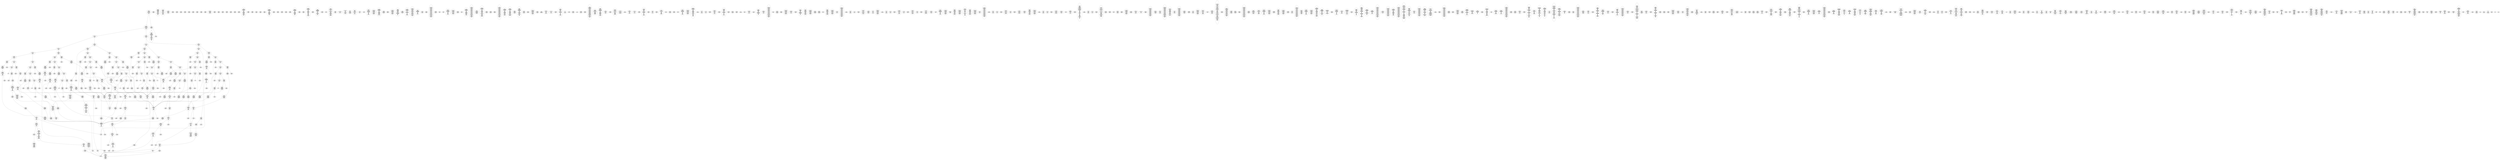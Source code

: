 /* Generated by GvGen v.1.0 (https://www.github.com/stricaud/gvgen) */

digraph G {
compound=true;
   node1 [label="[anywhere]"];
   node2 [label="# 0x0
PUSHX Data
PUSHX Data
MSTORE
PUSHX LogicData
CALLDATASIZE
LT
PUSHX Data
JUMPI
"];
   node3 [label="# 0xd
PUSHX Data
CALLDATALOAD
PUSHX BitData
SHR
PUSHX LogicData
GT
PUSHX Data
JUMPI
"];
   node4 [label="# 0x1e
PUSHX LogicData
GT
PUSHX Data
JUMPI
"];
   node5 [label="# 0x29
PUSHX LogicData
GT
PUSHX Data
JUMPI
"];
   node6 [label="# 0x34
PUSHX LogicData
GT
PUSHX Data
JUMPI
"];
   node7 [label="# 0x3f
PUSHX LogicData
EQ
PUSHX Data
JUMPI
"];
   node8 [label="# 0x4a
PUSHX LogicData
EQ
PUSHX Data
JUMPI
"];
   node9 [label="# 0x55
PUSHX LogicData
EQ
PUSHX Data
JUMPI
"];
   node10 [label="# 0x60
PUSHX LogicData
EQ
PUSHX Data
JUMPI
"];
   node11 [label="# 0x6b
STOP
"];
   node12 [label="# 0x6c
JUMPDEST
PUSHX LogicData
EQ
PUSHX Data
JUMPI
"];
   node13 [label="# 0x78
PUSHX LogicData
EQ
PUSHX Data
JUMPI
"];
   node14 [label="# 0x83
PUSHX LogicData
EQ
PUSHX Data
JUMPI
"];
   node15 [label="# 0x8e
STOP
"];
   node16 [label="# 0x8f
JUMPDEST
PUSHX LogicData
EQ
PUSHX Data
JUMPI
"];
   node17 [label="# 0x9b
PUSHX LogicData
EQ
PUSHX Data
JUMPI
"];
   node18 [label="# 0xa6
PUSHX LogicData
EQ
PUSHX Data
JUMPI
"];
   node19 [label="# 0xb1
PUSHX LogicData
EQ
PUSHX Data
JUMPI
"];
   node20 [label="# 0xbc
PUSHX LogicData
EQ
PUSHX Data
JUMPI
"];
   node21 [label="# 0xc7
PUSHX LogicData
EQ
PUSHX Data
JUMPI
"];
   node22 [label="# 0xd2
STOP
"];
   node23 [label="# 0xd3
JUMPDEST
PUSHX LogicData
GT
PUSHX Data
JUMPI
"];
   node24 [label="# 0xdf
PUSHX LogicData
EQ
PUSHX Data
JUMPI
"];
   node25 [label="# 0xea
PUSHX LogicData
EQ
PUSHX Data
JUMPI
"];
   node26 [label="# 0xf5
PUSHX LogicData
EQ
PUSHX Data
JUMPI
"];
   node27 [label="# 0x100
PUSHX LogicData
EQ
PUSHX Data
JUMPI
"];
   node28 [label="# 0x10b
PUSHX LogicData
EQ
PUSHX Data
JUMPI
"];
   node29 [label="# 0x116
PUSHX LogicData
EQ
PUSHX Data
JUMPI
"];
   node30 [label="# 0x121
STOP
"];
   node31 [label="# 0x122
JUMPDEST
PUSHX LogicData
EQ
PUSHX Data
JUMPI
"];
   node32 [label="# 0x12e
PUSHX LogicData
EQ
PUSHX Data
JUMPI
"];
   node33 [label="# 0x139
PUSHX LogicData
EQ
PUSHX Data
JUMPI
"];
   node34 [label="# 0x144
PUSHX LogicData
EQ
PUSHX Data
JUMPI
"];
   node35 [label="# 0x14f
PUSHX LogicData
EQ
PUSHX Data
JUMPI
"];
   node36 [label="# 0x15a
PUSHX LogicData
EQ
PUSHX Data
JUMPI
"];
   node37 [label="# 0x165
STOP
"];
   node38 [label="# 0x166
JUMPDEST
PUSHX LogicData
GT
PUSHX Data
JUMPI
"];
   node39 [label="# 0x172
PUSHX LogicData
GT
PUSHX Data
JUMPI
"];
   node40 [label="# 0x17d
PUSHX LogicData
GT
PUSHX Data
JUMPI
"];
   node41 [label="# 0x188
PUSHX LogicData
EQ
PUSHX Data
JUMPI
"];
   node42 [label="# 0x193
PUSHX LogicData
EQ
PUSHX Data
JUMPI
"];
   node43 [label="# 0x19e
PUSHX LogicData
EQ
PUSHX Data
JUMPI
"];
   node44 [label="# 0x1a9
PUSHX LogicData
EQ
PUSHX Data
JUMPI
"];
   node45 [label="# 0x1b4
STOP
"];
   node46 [label="# 0x1b5
JUMPDEST
PUSHX LogicData
EQ
PUSHX Data
JUMPI
"];
   node47 [label="# 0x1c1
PUSHX LogicData
EQ
PUSHX Data
JUMPI
"];
   node48 [label="# 0x1cc
PUSHX LogicData
EQ
PUSHX Data
JUMPI
"];
   node49 [label="# 0x1d7
STOP
"];
   node50 [label="# 0x1d8
JUMPDEST
PUSHX LogicData
EQ
PUSHX Data
JUMPI
"];
   node51 [label="# 0x1e4
PUSHX LogicData
EQ
PUSHX Data
JUMPI
"];
   node52 [label="# 0x1ef
PUSHX LogicData
EQ
PUSHX Data
JUMPI
"];
   node53 [label="# 0x1fa
PUSHX LogicData
EQ
PUSHX Data
JUMPI
"];
   node54 [label="# 0x205
PUSHX LogicData
EQ
PUSHX Data
JUMPI
"];
   node55 [label="# 0x210
PUSHX LogicData
EQ
PUSHX Data
JUMPI
"];
   node56 [label="# 0x21b
STOP
"];
   node57 [label="# 0x21c
JUMPDEST
PUSHX LogicData
GT
PUSHX Data
JUMPI
"];
   node58 [label="# 0x228
PUSHX LogicData
EQ
PUSHX Data
JUMPI
"];
   node59 [label="# 0x233
PUSHX LogicData
EQ
PUSHX Data
JUMPI
"];
   node60 [label="# 0x23e
PUSHX LogicData
EQ
PUSHX Data
JUMPI
"];
   node61 [label="# 0x249
PUSHX LogicData
EQ
PUSHX Data
JUMPI
"];
   node62 [label="# 0x254
PUSHX LogicData
EQ
PUSHX Data
JUMPI
"];
   node63 [label="# 0x25f
PUSHX LogicData
EQ
PUSHX Data
JUMPI
"];
   node64 [label="# 0x26a
STOP
"];
   node65 [label="# 0x26b
JUMPDEST
PUSHX LogicData
EQ
PUSHX Data
JUMPI
"];
   node66 [label="# 0x277
PUSHX LogicData
EQ
PUSHX Data
JUMPI
"];
   node67 [label="# 0x282
PUSHX LogicData
EQ
PUSHX Data
JUMPI
"];
   node68 [label="# 0x28d
PUSHX LogicData
EQ
PUSHX Data
JUMPI
"];
   node69 [label="# 0x298
PUSHX LogicData
EQ
PUSHX Data
JUMPI
"];
   node70 [label="# 0x2a3
PUSHX LogicData
EQ
PUSHX Data
JUMPI
"];
   node71 [label="# 0x2ae
STOP
"];
   node72 [label="# 0x2af
JUMPDEST
CALLDATASIZE
PUSHX Data
JUMPI
"];
   node73 [label="# 0x2b5
PUSHX Data
CALLER
PUSHX Data
MLOAD
PUSHX ArithData
PUSHX BitData
PUSHX BitData
SHL
SUB
AND
MSTORE
CALLVALUE
PUSHX ArithData
ADD
MSTORE
ADD
PUSHX MemData
MLOAD
SUB
LOGX
STOP
"];
   node74 [label="# 0x2f8
JUMPDEST
STOP
"];
   node75 [label="# 0x2fa
JUMPDEST
CALLVALUE
ISZERO
PUSHX Data
JUMPI
"];
   node76 [label="# 0x302
PUSHX Data
REVERT
"];
   node77 [label="# 0x306
JUMPDEST
PUSHX Data
PUSHX Data
CALLDATASIZE
PUSHX Data
PUSHX Data
JUMP
"];
   node78 [label="# 0x315
JUMPDEST
PUSHX Data
JUMP
"];
   node79 [label="# 0x31a
JUMPDEST
PUSHX MemData
MLOAD
ISZERO
ISZERO
MSTORE
PUSHX ArithData
ADD
"];
   node80 [label="# 0x326
JUMPDEST
PUSHX MemData
MLOAD
SUB
RETURN
"];
   node81 [label="# 0x32f
JUMPDEST
CALLVALUE
ISZERO
PUSHX Data
JUMPI
"];
   node82 [label="# 0x337
PUSHX Data
REVERT
"];
   node83 [label="# 0x33b
JUMPDEST
PUSHX Data
PUSHX Data
CALLDATASIZE
PUSHX Data
PUSHX Data
JUMP
"];
   node84 [label="# 0x34a
JUMPDEST
PUSHX Data
PUSHX Data
MSTORE
PUSHX Data
MSTORE
PUSHX Data
SHA3
SLOAD
PUSHX BitData
AND
PUSHX Data
DIV
AND
JUMP
"];
   node85 [label="# 0x36a
JUMPDEST
PUSHX Data
MLOAD
PUSHX BitData
AND
MSTORE
AND
PUSHX ArithData
ADD
MSTORE
ADD
PUSHX Data
JUMP
"];
   node86 [label="# 0x385
JUMPDEST
CALLVALUE
ISZERO
PUSHX Data
JUMPI
"];
   node87 [label="# 0x38d
PUSHX Data
REVERT
"];
   node88 [label="# 0x391
JUMPDEST
PUSHX Data
PUSHX Data
JUMP
"];
   node89 [label="# 0x39a
JUMPDEST
PUSHX MemData
MLOAD
PUSHX Data
PUSHX Data
JUMP
"];
   node90 [label="# 0x3a7
JUMPDEST
CALLVALUE
ISZERO
PUSHX Data
JUMPI
"];
   node91 [label="# 0x3af
PUSHX Data
REVERT
"];
   node92 [label="# 0x3b3
JUMPDEST
PUSHX Data
PUSHX Data
CALLDATASIZE
PUSHX Data
PUSHX Data
JUMP
"];
   node93 [label="# 0x3c2
JUMPDEST
PUSHX Data
JUMP
"];
   node94 [label="# 0x3c7
JUMPDEST
CALLVALUE
ISZERO
PUSHX Data
JUMPI
"];
   node95 [label="# 0x3cf
PUSHX Data
REVERT
"];
   node96 [label="# 0x3d3
JUMPDEST
PUSHX Data
PUSHX Data
CALLDATASIZE
PUSHX Data
PUSHX Data
JUMP
"];
   node97 [label="# 0x3e2
JUMPDEST
PUSHX Data
JUMP
"];
   node98 [label="# 0x3e7
JUMPDEST
PUSHX MemData
MLOAD
PUSHX ArithData
PUSHX BitData
PUSHX BitData
SHL
SUB
AND
MSTORE
PUSHX ArithData
ADD
PUSHX Data
JUMP
"];
   node99 [label="# 0x3ff
JUMPDEST
CALLVALUE
ISZERO
PUSHX Data
JUMPI
"];
   node100 [label="# 0x407
PUSHX Data
REVERT
"];
   node101 [label="# 0x40b
JUMPDEST
PUSHX Data
PUSHX Data
CALLDATASIZE
PUSHX Data
PUSHX Data
JUMP
"];
   node102 [label="# 0x41a
JUMPDEST
PUSHX Data
JUMP
"];
   node103 [label="# 0x41f
JUMPDEST
CALLVALUE
ISZERO
PUSHX Data
JUMPI
"];
   node104 [label="# 0x427
PUSHX Data
REVERT
"];
   node105 [label="# 0x42b
JUMPDEST
PUSHX Data
PUSHX Data
JUMP
"];
   node106 [label="# 0x434
JUMPDEST
PUSHX MemData
MLOAD
MSTORE
PUSHX ArithData
ADD
PUSHX Data
JUMP
"];
   node107 [label="# 0x442
JUMPDEST
CALLVALUE
ISZERO
PUSHX Data
JUMPI
"];
   node108 [label="# 0x44a
PUSHX Data
REVERT
"];
   node109 [label="# 0x44e
JUMPDEST
PUSHX Data
PUSHX Data
CALLDATASIZE
PUSHX Data
PUSHX Data
JUMP
"];
   node110 [label="# 0x45d
JUMPDEST
PUSHX Data
JUMP
"];
   node111 [label="# 0x462
JUMPDEST
CALLVALUE
ISZERO
PUSHX Data
JUMPI
"];
   node112 [label="# 0x46a
PUSHX Data
REVERT
"];
   node113 [label="# 0x46e
JUMPDEST
PUSHX Data
PUSHX Data
CALLDATASIZE
PUSHX Data
PUSHX Data
JUMP
"];
   node114 [label="# 0x47d
JUMPDEST
PUSHX Data
JUMP
"];
   node115 [label="# 0x482
JUMPDEST
CALLVALUE
ISZERO
PUSHX Data
JUMPI
"];
   node116 [label="# 0x48a
PUSHX Data
REVERT
"];
   node117 [label="# 0x48e
JUMPDEST
PUSHX Data
PUSHX Data
CALLDATASIZE
PUSHX Data
PUSHX Data
JUMP
"];
   node118 [label="# 0x49d
JUMPDEST
PUSHX Data
JUMP
"];
   node119 [label="# 0x4a2
JUMPDEST
CALLVALUE
ISZERO
PUSHX Data
JUMPI
"];
   node120 [label="# 0x4aa
PUSHX Data
REVERT
"];
   node121 [label="# 0x4ae
JUMPDEST
PUSHX Data
PUSHX Data
CALLDATASIZE
PUSHX Data
PUSHX Data
JUMP
"];
   node122 [label="# 0x4bd
JUMPDEST
PUSHX Data
JUMP
"];
   node123 [label="# 0x4c2
JUMPDEST
CALLVALUE
ISZERO
PUSHX Data
JUMPI
"];
   node124 [label="# 0x4ca
PUSHX Data
REVERT
"];
   node125 [label="# 0x4ce
JUMPDEST
PUSHX Data
PUSHX StorData
SLOAD
JUMP
"];
   node126 [label="# 0x4d8
JUMPDEST
CALLVALUE
ISZERO
PUSHX Data
JUMPI
"];
   node127 [label="# 0x4e0
PUSHX Data
REVERT
"];
   node128 [label="# 0x4e4
JUMPDEST
PUSHX StorData
SLOAD
PUSHX Data
JUMP
"];
   node129 [label="# 0x4ed
JUMPDEST
CALLVALUE
ISZERO
PUSHX Data
JUMPI
"];
   node130 [label="# 0x4f5
PUSHX Data
REVERT
"];
   node131 [label="# 0x4f9
JUMPDEST
PUSHX Data
PUSHX Data
CALLDATASIZE
PUSHX Data
PUSHX Data
JUMP
"];
   node132 [label="# 0x508
JUMPDEST
PUSHX Data
JUMP
"];
   node133 [label="# 0x50d
JUMPDEST
CALLVALUE
ISZERO
PUSHX Data
JUMPI
"];
   node134 [label="# 0x515
PUSHX Data
REVERT
"];
   node135 [label="# 0x519
JUMPDEST
PUSHX Data
PUSHX Data
CALLDATASIZE
PUSHX Data
PUSHX Data
JUMP
"];
   node136 [label="# 0x528
JUMPDEST
PUSHX Data
JUMP
"];
   node137 [label="# 0x52d
JUMPDEST
PUSHX MemData
MLOAD
PUSHX Data
PUSHX Data
JUMP
"];
   node138 [label="# 0x53a
JUMPDEST
CALLVALUE
ISZERO
PUSHX Data
JUMPI
"];
   node139 [label="# 0x542
PUSHX Data
REVERT
"];
   node140 [label="# 0x546
JUMPDEST
PUSHX Data
PUSHX Data
CALLDATASIZE
PUSHX Data
PUSHX Data
JUMP
"];
   node141 [label="# 0x555
JUMPDEST
PUSHX Data
JUMP
"];
   node142 [label="# 0x55a
JUMPDEST
CALLVALUE
ISZERO
PUSHX Data
JUMPI
"];
   node143 [label="# 0x562
PUSHX Data
REVERT
"];
   node144 [label="# 0x566
JUMPDEST
PUSHX Data
PUSHX Data
CALLDATASIZE
PUSHX Data
PUSHX Data
JUMP
"];
   node145 [label="# 0x575
JUMPDEST
PUSHX Data
JUMP
"];
   node146 [label="# 0x57a
JUMPDEST
CALLVALUE
ISZERO
PUSHX Data
JUMPI
"];
   node147 [label="# 0x582
PUSHX Data
REVERT
"];
   node148 [label="# 0x586
JUMPDEST
PUSHX Data
PUSHX Data
CALLDATASIZE
PUSHX Data
PUSHX Data
JUMP
"];
   node149 [label="# 0x595
JUMPDEST
PUSHX Data
JUMP
"];
   node150 [label="# 0x59a
JUMPDEST
CALLVALUE
ISZERO
PUSHX Data
JUMPI
"];
   node151 [label="# 0x5a2
PUSHX Data
REVERT
"];
   node152 [label="# 0x5a6
JUMPDEST
PUSHX Data
PUSHX Data
CALLDATASIZE
PUSHX Data
PUSHX Data
JUMP
"];
   node153 [label="# 0x5b5
JUMPDEST
PUSHX Data
JUMP
"];
   node154 [label="# 0x5ba
JUMPDEST
CALLVALUE
ISZERO
PUSHX Data
JUMPI
"];
   node155 [label="# 0x5c2
PUSHX Data
REVERT
"];
   node156 [label="# 0x5c6
JUMPDEST
PUSHX Data
PUSHX StorData
SLOAD
JUMP
"];
   node157 [label="# 0x5d0
JUMPDEST
CALLVALUE
ISZERO
PUSHX Data
JUMPI
"];
   node158 [label="# 0x5d8
PUSHX Data
REVERT
"];
   node159 [label="# 0x5dc
JUMPDEST
PUSHX StorData
SLOAD
PUSHX Data
PUSHX BitData
AND
JUMP
"];
   node160 [label="# 0x5ea
JUMPDEST
CALLVALUE
ISZERO
PUSHX Data
JUMPI
"];
   node161 [label="# 0x5f2
PUSHX Data
REVERT
"];
   node162 [label="# 0x5f6
JUMPDEST
PUSHX Data
PUSHX Data
CALLDATASIZE
PUSHX Data
PUSHX Data
JUMP
"];
   node163 [label="# 0x605
JUMPDEST
PUSHX Data
JUMP
"];
   node164 [label="# 0x60a
JUMPDEST
CALLVALUE
ISZERO
PUSHX Data
JUMPI
"];
   node165 [label="# 0x612
PUSHX Data
REVERT
"];
   node166 [label="# 0x616
JUMPDEST
PUSHX Data
PUSHX Data
CALLDATASIZE
PUSHX Data
PUSHX Data
JUMP
"];
   node167 [label="# 0x625
JUMPDEST
PUSHX Data
JUMP
"];
   node168 [label="# 0x62a
JUMPDEST
PUSHX Data
PUSHX Data
CALLDATASIZE
PUSHX Data
PUSHX Data
JUMP
"];
   node169 [label="# 0x638
JUMPDEST
PUSHX Data
JUMP
"];
   node170 [label="# 0x63d
JUMPDEST
CALLVALUE
ISZERO
PUSHX Data
JUMPI
"];
   node171 [label="# 0x645
PUSHX Data
REVERT
"];
   node172 [label="# 0x649
JUMPDEST
PUSHX Data
PUSHX Data
CALLDATASIZE
PUSHX Data
PUSHX Data
JUMP
"];
   node173 [label="# 0x658
JUMPDEST
PUSHX ArithData
PUSHX BitData
PUSHX BitData
SHL
SUB
AND
PUSHX Data
MSTORE
PUSHX Data
PUSHX Data
MSTORE
PUSHX Data
SHA3
SLOAD
PUSHX BitData
AND
JUMP
"];
   node174 [label="# 0x677
JUMPDEST
CALLVALUE
ISZERO
PUSHX Data
JUMPI
"];
   node175 [label="# 0x67f
PUSHX Data
REVERT
"];
   node176 [label="# 0x683
JUMPDEST
PUSHX Data
PUSHX Data
JUMP
"];
   node177 [label="# 0x68c
JUMPDEST
CALLVALUE
ISZERO
PUSHX Data
JUMPI
"];
   node178 [label="# 0x694
PUSHX Data
REVERT
"];
   node179 [label="# 0x698
JUMPDEST
PUSHX Data
PUSHX StorData
SLOAD
JUMP
"];
   node180 [label="# 0x6a2
JUMPDEST
CALLVALUE
ISZERO
PUSHX Data
JUMPI
"];
   node181 [label="# 0x6aa
PUSHX Data
REVERT
"];
   node182 [label="# 0x6ae
JUMPDEST
PUSHX Data
PUSHX Data
CALLDATASIZE
PUSHX Data
PUSHX Data
JUMP
"];
   node183 [label="# 0x6bd
JUMPDEST
PUSHX Data
JUMP
"];
   node184 [label="# 0x6c2
JUMPDEST
CALLVALUE
ISZERO
PUSHX Data
JUMPI
"];
   node185 [label="# 0x6ca
PUSHX Data
REVERT
"];
   node186 [label="# 0x6ce
JUMPDEST
PUSHX Data
PUSHX Data
CALLDATASIZE
PUSHX Data
PUSHX Data
JUMP
"];
   node187 [label="# 0x6dd
JUMPDEST
PUSHX Data
JUMP
"];
   node188 [label="# 0x6e2
JUMPDEST
CALLVALUE
ISZERO
PUSHX Data
JUMPI
"];
   node189 [label="# 0x6ea
PUSHX Data
REVERT
"];
   node190 [label="# 0x6ee
JUMPDEST
PUSHX StorData
SLOAD
PUSHX Data
PUSHX Data
DIV
PUSHX BitData
AND
JUMP
"];
   node191 [label="# 0x701
JUMPDEST
CALLVALUE
ISZERO
PUSHX Data
JUMPI
"];
   node192 [label="# 0x709
PUSHX Data
REVERT
"];
   node193 [label="# 0x70d
JUMPDEST
PUSHX Data
PUSHX Data
CALLDATASIZE
PUSHX Data
PUSHX Data
JUMP
"];
   node194 [label="# 0x71c
JUMPDEST
PUSHX Data
JUMP
"];
   node195 [label="# 0x721
JUMPDEST
CALLVALUE
ISZERO
PUSHX Data
JUMPI
"];
   node196 [label="# 0x729
PUSHX Data
REVERT
"];
   node197 [label="# 0x72d
JUMPDEST
PUSHX Data
PUSHX Data
CALLDATASIZE
PUSHX Data
PUSHX Data
JUMP
"];
   node198 [label="# 0x73c
JUMPDEST
PUSHX Data
JUMP
"];
   node199 [label="# 0x741
JUMPDEST
CALLVALUE
ISZERO
PUSHX Data
JUMPI
"];
   node200 [label="# 0x749
PUSHX Data
REVERT
"];
   node201 [label="# 0x74d
JUMPDEST
PUSHX Data
PUSHX Data
CALLDATASIZE
PUSHX Data
PUSHX Data
JUMP
"];
   node202 [label="# 0x75c
JUMPDEST
PUSHX Data
JUMP
"];
   node203 [label="# 0x761
JUMPDEST
CALLVALUE
ISZERO
PUSHX Data
JUMPI
"];
   node204 [label="# 0x769
PUSHX Data
REVERT
"];
   node205 [label="# 0x76d
JUMPDEST
PUSHX Data
PUSHX StorData
SLOAD
JUMP
"];
   node206 [label="# 0x777
JUMPDEST
CALLVALUE
ISZERO
PUSHX Data
JUMPI
"];
   node207 [label="# 0x77f
PUSHX Data
REVERT
"];
   node208 [label="# 0x783
JUMPDEST
PUSHX StorData
SLOAD
PUSHX ArithData
PUSHX BitData
PUSHX BitData
SHL
SUB
AND
PUSHX Data
JUMP
"];
   node209 [label="# 0x795
JUMPDEST
CALLVALUE
ISZERO
PUSHX Data
JUMPI
"];
   node210 [label="# 0x79d
PUSHX Data
REVERT
"];
   node211 [label="# 0x7a1
JUMPDEST
PUSHX Data
PUSHX Data
JUMP
"];
   node212 [label="# 0x7aa
JUMPDEST
CALLVALUE
ISZERO
PUSHX Data
JUMPI
"];
   node213 [label="# 0x7b2
PUSHX Data
REVERT
"];
   node214 [label="# 0x7b6
JUMPDEST
PUSHX Data
PUSHX Data
CALLDATASIZE
PUSHX Data
PUSHX Data
JUMP
"];
   node215 [label="# 0x7c5
JUMPDEST
PUSHX ArithData
PUSHX BitData
PUSHX BitData
SHL
SUB
AND
PUSHX Data
MSTORE
PUSHX Data
PUSHX Data
MSTORE
PUSHX Data
SHA3
SLOAD
JUMP
"];
   node216 [label="# 0x7e0
JUMPDEST
CALLVALUE
ISZERO
PUSHX Data
JUMPI
"];
   node217 [label="# 0x7e8
PUSHX Data
REVERT
"];
   node218 [label="# 0x7ec
JUMPDEST
PUSHX Data
PUSHX Data
CALLDATASIZE
PUSHX Data
PUSHX Data
JUMP
"];
   node219 [label="# 0x7fb
JUMPDEST
PUSHX Data
JUMP
"];
   node220 [label="# 0x800
JUMPDEST
CALLVALUE
ISZERO
PUSHX Data
JUMPI
"];
   node221 [label="# 0x808
PUSHX Data
REVERT
"];
   node222 [label="# 0x80c
JUMPDEST
PUSHX Data
PUSHX Data
CALLDATASIZE
PUSHX Data
PUSHX Data
JUMP
"];
   node223 [label="# 0x81b
JUMPDEST
PUSHX Data
JUMP
"];
   node224 [label="# 0x820
JUMPDEST
CALLVALUE
ISZERO
PUSHX Data
JUMPI
"];
   node225 [label="# 0x828
PUSHX Data
REVERT
"];
   node226 [label="# 0x82c
JUMPDEST
PUSHX Data
PUSHX Data
CALLDATASIZE
PUSHX Data
PUSHX Data
JUMP
"];
   node227 [label="# 0x83b
JUMPDEST
PUSHX Data
JUMP
"];
   node228 [label="# 0x840
JUMPDEST
PUSHX Data
PUSHX Data
CALLDATASIZE
PUSHX Data
PUSHX Data
JUMP
"];
   node229 [label="# 0x84e
JUMPDEST
PUSHX Data
JUMP
"];
   node230 [label="# 0x853
JUMPDEST
CALLVALUE
ISZERO
PUSHX Data
JUMPI
"];
   node231 [label="# 0x85b
PUSHX Data
REVERT
"];
   node232 [label="# 0x85f
JUMPDEST
PUSHX Data
PUSHX Data
CALLDATASIZE
PUSHX Data
PUSHX Data
JUMP
"];
   node233 [label="# 0x86e
JUMPDEST
PUSHX Data
JUMP
"];
   node234 [label="# 0x873
JUMPDEST
CALLVALUE
ISZERO
PUSHX Data
JUMPI
"];
   node235 [label="# 0x87b
PUSHX Data
REVERT
"];
   node236 [label="# 0x87f
JUMPDEST
PUSHX Data
PUSHX Data
CALLDATASIZE
PUSHX Data
PUSHX Data
JUMP
"];
   node237 [label="# 0x88e
JUMPDEST
PUSHX ArithData
PUSHX BitData
PUSHX BitData
SHL
SUB
AND
PUSHX Data
MSTORE
PUSHX Data
PUSHX Data
MSTORE
PUSHX Data
SHA3
SLOAD
JUMP
"];
   node238 [label="# 0x8a9
JUMPDEST
CALLVALUE
ISZERO
PUSHX Data
JUMPI
"];
   node239 [label="# 0x8b1
PUSHX Data
REVERT
"];
   node240 [label="# 0x8b5
JUMPDEST
PUSHX Data
PUSHX Data
CALLDATASIZE
PUSHX Data
PUSHX Data
JUMP
"];
   node241 [label="# 0x8c4
JUMPDEST
PUSHX Data
JUMP
"];
   node242 [label="# 0x8c9
JUMPDEST
CALLVALUE
ISZERO
PUSHX Data
JUMPI
"];
   node243 [label="# 0x8d1
PUSHX Data
REVERT
"];
   node244 [label="# 0x8d5
JUMPDEST
PUSHX StorData
SLOAD
PUSHX Data
JUMP
"];
   node245 [label="# 0x8de
JUMPDEST
CALLVALUE
ISZERO
PUSHX Data
JUMPI
"];
   node246 [label="# 0x8e6
PUSHX Data
REVERT
"];
   node247 [label="# 0x8ea
JUMPDEST
PUSHX Data
PUSHX Data
JUMP
"];
   node248 [label="# 0x8f3
JUMPDEST
CALLVALUE
ISZERO
PUSHX Data
JUMPI
"];
   node249 [label="# 0x8fb
PUSHX Data
REVERT
"];
   node250 [label="# 0x8ff
JUMPDEST
PUSHX Data
PUSHX Data
CALLDATASIZE
PUSHX Data
PUSHX Data
JUMP
"];
   node251 [label="# 0x90e
JUMPDEST
PUSHX Data
JUMP
"];
   node252 [label="# 0x913
JUMPDEST
CALLVALUE
ISZERO
PUSHX Data
JUMPI
"];
   node253 [label="# 0x91b
PUSHX Data
REVERT
"];
   node254 [label="# 0x91f
JUMPDEST
PUSHX Data
PUSHX Data
CALLDATASIZE
PUSHX Data
PUSHX Data
JUMP
"];
   node255 [label="# 0x92e
JUMPDEST
PUSHX ArithData
PUSHX BitData
PUSHX BitData
SHL
SUB
AND
PUSHX Data
MSTORE
PUSHX Data
PUSHX Data
MSTORE
PUSHX Data
SHA3
AND
MSTORE
MSTORE
SHA3
SLOAD
PUSHX BitData
AND
JUMP
"];
   node256 [label="# 0x95c
JUMPDEST
CALLVALUE
ISZERO
PUSHX Data
JUMPI
"];
   node257 [label="# 0x964
PUSHX Data
REVERT
"];
   node258 [label="# 0x968
JUMPDEST
PUSHX Data
PUSHX StorData
SLOAD
JUMP
"];
   node259 [label="# 0x972
JUMPDEST
CALLVALUE
ISZERO
PUSHX Data
JUMPI
"];
   node260 [label="# 0x97a
PUSHX Data
REVERT
"];
   node261 [label="# 0x97e
JUMPDEST
PUSHX Data
PUSHX Data
CALLDATASIZE
PUSHX Data
PUSHX Data
JUMP
"];
   node262 [label="# 0x98d
JUMPDEST
PUSHX Data
JUMP
"];
   node263 [label="# 0x992
JUMPDEST
PUSHX Data
PUSHX ArithData
PUSHX BitData
PUSHX BitData
SHL
SUB
NOT
AND
PUSHX BitData
PUSHX BitData
SHL
EQ
PUSHX Data
JUMPI
"];
   node264 [label="# 0x9ae
PUSHX Data
PUSHX Data
JUMP
"];
   node265 [label="# 0x9b7
JUMPDEST
JUMP
"];
   node266 [label="# 0x9bd
JUMPDEST
PUSHX Data
PUSHX StorData
SLOAD
PUSHX Data
PUSHX Data
JUMP
"];
   node267 [label="# 0x9cc
JUMPDEST
PUSHX ArithData
ADD
PUSHX ArithData
DIV
MUL
PUSHX ArithData
ADD
PUSHX MemData
MLOAD
ADD
PUSHX Data
MSTORE
MSTORE
PUSHX ArithData
ADD
SLOAD
PUSHX Data
PUSHX Data
JUMP
"];
   node268 [label="# 0x9f8
JUMPDEST
ISZERO
PUSHX Data
JUMPI
"];
   node269 [label="# 0x9ff
PUSHX LogicData
LT
PUSHX Data
JUMPI
"];
   node270 [label="# 0xa07
PUSHX ArithData
SLOAD
DIV
MUL
MSTORE
PUSHX ArithData
ADD
PUSHX Data
JUMP
"];
   node271 [label="# 0xa1a
JUMPDEST
ADD
PUSHX Data
MSTORE
PUSHX Data
PUSHX Data
SHA3
"];
   node272 [label="# 0xa28
JUMPDEST
SLOAD
MSTORE
PUSHX ArithData
ADD
PUSHX ArithData
ADD
GT
PUSHX Data
JUMPI
"];
   node273 [label="# 0xa3c
SUB
PUSHX BitData
AND
ADD
"];
   node274 [label="# 0xa45
JUMPDEST
JUMP
"];
   node275 [label="# 0xa4f
JUMPDEST
PUSHX StorData
SLOAD
PUSHX Data
PUSHX ArithData
PUSHX BitData
PUSHX BitData
SHL
SUB
AND
CALLER
EQ
PUSHX Data
JUMPI
"];
   node276 [label="# 0xa65
PUSHX MemData
MLOAD
PUSHX BitData
PUSHX BitData
SHL
MSTORE
PUSHX ArithData
ADD
PUSHX Data
PUSHX Data
JUMP
"];
   node277 [label="# 0xa7c
JUMPDEST
PUSHX MemData
MLOAD
SUB
REVERT
"];
   node278 [label="# 0xa85
JUMPDEST
PUSHX ArithData
PUSHX BitData
PUSHX BitData
SHL
SUB
AND
PUSHX Data
MSTORE
PUSHX Data
PUSHX Data
MSTORE
PUSHX Data
SHA3
SLOAD
PUSHX BitData
AND
"];
   node279 [label="# 0xaa3
JUMPDEST
JUMP
"];
   node280 [label="# 0xaa8
JUMPDEST
PUSHX Data
PUSHX Data
PUSHX Data
JUMP
"];
   node281 [label="# 0xab3
JUMPDEST
PUSHX Data
JUMPI
"];
   node282 [label="# 0xab8
PUSHX MemData
MLOAD
PUSHX BitData
PUSHX BitData
SHL
MSTORE
PUSHX ArithData
ADD
PUSHX Data
PUSHX Data
JUMP
"];
   node283 [label="# 0xacf
JUMPDEST
PUSHX Data
MSTORE
PUSHX Data
PUSHX Data
MSTORE
PUSHX Data
SHA3
SLOAD
PUSHX ArithData
PUSHX BitData
PUSHX BitData
SHL
SUB
AND
JUMP
"];
   node284 [label="# 0xaeb
JUMPDEST
PUSHX Data
PUSHX Data
PUSHX Data
JUMP
"];
   node285 [label="# 0xaf6
JUMPDEST
PUSHX ArithData
PUSHX BitData
PUSHX BitData
SHL
SUB
AND
PUSHX ArithData
PUSHX BitData
PUSHX BitData
SHL
SUB
AND
EQ
ISZERO
PUSHX Data
JUMPI
"];
   node286 [label="# 0xb13
PUSHX MemData
MLOAD
PUSHX BitData
PUSHX BitData
SHL
MSTORE
PUSHX Data
PUSHX ArithData
ADD
MSTORE
PUSHX ArithData
ADD
MSTORE
PUSHX Data
PUSHX ArithData
ADD
MSTORE
PUSHX ArithData
ADD
PUSHX Data
JUMP
"];
   node287 [label="# 0xb5a
JUMPDEST
CALLER
PUSHX ArithData
PUSHX BitData
PUSHX BitData
SHL
SUB
AND
EQ
PUSHX Data
JUMPI
"];
   node288 [label="# 0xb6c
PUSHX Data
CALLER
PUSHX Data
JUMP
"];
   node289 [label="# 0xb76
JUMPDEST
PUSHX Data
JUMPI
"];
   node290 [label="# 0xb7b
PUSHX MemData
MLOAD
PUSHX BitData
PUSHX BitData
SHL
MSTORE
PUSHX Data
PUSHX ArithData
ADD
MSTORE
PUSHX Data
PUSHX ArithData
ADD
MSTORE
PUSHX Data
PUSHX ArithData
ADD
MSTORE
PUSHX BitData
PUSHX BitData
SHL
PUSHX ArithData
ADD
MSTORE
PUSHX ArithData
ADD
PUSHX Data
JUMP
"];
   node291 [label="# 0xbda
JUMPDEST
PUSHX Data
PUSHX Data
JUMP
"];
   node292 [label="# 0xbe4
JUMPDEST
JUMP
"];
   node293 [label="# 0xbe9
JUMPDEST
PUSHX StorData
SLOAD
PUSHX StorData
SLOAD
PUSHX Data
PUSHX Data
JUMP
"];
   node294 [label="# 0xbfb
JUMPDEST
JUMP
"];
   node295 [label="# 0xc00
JUMPDEST
PUSHX StorData
SLOAD
PUSHX ArithData
PUSHX BitData
PUSHX BitData
SHL
SUB
AND
CALLER
EQ
PUSHX Data
JUMPI
"];
   node296 [label="# 0xc13
PUSHX MemData
MLOAD
PUSHX BitData
PUSHX BitData
SHL
MSTORE
PUSHX ArithData
ADD
PUSHX Data
PUSHX Data
JUMP
"];
   node297 [label="# 0xc2a
JUMPDEST
PUSHX Data
PUSHX Data
JUMP
"];
   node298 [label="# 0xc34
JUMPDEST
JUMP
"];
   node299 [label="# 0xc38
JUMPDEST
PUSHX ArithData
PUSHX BitData
PUSHX BitData
SHL
SUB
AND
PUSHX Data
MSTORE
PUSHX Data
PUSHX Data
MSTORE
PUSHX Data
SHA3
SLOAD
PUSHX Data
JUMPI
"];
   node300 [label="# 0xc56
PUSHX MemData
MLOAD
PUSHX BitData
PUSHX BitData
SHL
MSTORE
PUSHX Data
PUSHX ArithData
ADD
MSTORE
PUSHX Data
PUSHX ArithData
ADD
MSTORE
PUSHX Data
PUSHX ArithData
ADD
MSTORE
PUSHX BitData
PUSHX BitData
SHL
PUSHX ArithData
ADD
MSTORE
PUSHX ArithData
ADD
PUSHX Data
JUMP
"];
   node301 [label="# 0xcac
JUMPDEST
PUSHX Data
PUSHX StorData
SLOAD
SELFBALANCE
PUSHX Data
PUSHX Data
JUMP
"];
   node302 [label="# 0xcbc
JUMPDEST
PUSHX ArithData
PUSHX BitData
PUSHX BitData
SHL
SUB
AND
PUSHX Data
MSTORE
PUSHX Data
PUSHX Data
MSTORE
PUSHX Data
SHA3
SLOAD
PUSHX StorData
SLOAD
PUSHX Data
MSTORE
SHA3
SLOAD
PUSHX Data
PUSHX Data
JUMP
"];
   node303 [label="# 0xcf3
JUMPDEST
PUSHX Data
PUSHX Data
JUMP
"];
   node304 [label="# 0xcfd
JUMPDEST
PUSHX Data
PUSHX Data
JUMP
"];
   node305 [label="# 0xd07
JUMPDEST
PUSHX Data
JUMPI
"];
   node306 [label="# 0xd0f
PUSHX MemData
MLOAD
PUSHX BitData
PUSHX BitData
SHL
MSTORE
PUSHX Data
PUSHX ArithData
ADD
MSTORE
PUSHX Data
PUSHX ArithData
ADD
MSTORE
PUSHX Data
PUSHX ArithData
ADD
MSTORE
PUSHX BitData
PUSHX BitData
SHL
PUSHX ArithData
ADD
MSTORE
PUSHX ArithData
ADD
PUSHX Data
JUMP
"];
   node307 [label="# 0xd6a
JUMPDEST
PUSHX ArithData
PUSHX BitData
PUSHX BitData
SHL
SUB
AND
PUSHX Data
MSTORE
PUSHX Data
PUSHX Data
MSTORE
PUSHX Data
SHA3
SLOAD
PUSHX Data
PUSHX Data
JUMP
"];
   node308 [label="# 0xd8e
JUMPDEST
PUSHX ArithData
PUSHX BitData
PUSHX BitData
SHL
SUB
AND
PUSHX Data
MSTORE
PUSHX Data
PUSHX Data
MSTORE
PUSHX Data
SHA3
SSTORE
PUSHX StorData
SLOAD
PUSHX Data
PUSHX Data
JUMP
"];
   node309 [label="# 0xdb5
JUMPDEST
PUSHX Data
SSTORE
PUSHX Data
PUSHX Data
JUMP
"];
   node310 [label="# 0xdc2
JUMPDEST
PUSHX Data
MLOAD
PUSHX ArithData
PUSHX BitData
PUSHX BitData
SHL
SUB
AND
MSTORE
PUSHX ArithData
ADD
MSTORE
PUSHX Data
ADD
PUSHX MemData
MLOAD
SUB
LOGX
JUMP
"];
   node311 [label="# 0xe09
JUMPDEST
PUSHX Data
CALLER
PUSHX Data
JUMP
"];
   node312 [label="# 0xe13
JUMPDEST
PUSHX Data
JUMPI
"];
   node313 [label="# 0xe18
PUSHX MemData
MLOAD
PUSHX BitData
PUSHX BitData
SHL
MSTORE
PUSHX ArithData
ADD
PUSHX Data
PUSHX Data
JUMP
"];
   node314 [label="# 0xe2f
JUMPDEST
PUSHX Data
PUSHX Data
JUMP
"];
   node315 [label="# 0xe3a
JUMPDEST
PUSHX Data
PUSHX Data
"];
   node316 [label="# 0xe40
JUMPDEST
PUSHX StorData
SLOAD
LT
ISZERO
PUSHX Data
JUMPI
"];
   node317 [label="# 0xe4b
PUSHX StorData
SLOAD
LT
PUSHX Data
JUMPI
"];
   node318 [label="# 0xe56
PUSHX Data
PUSHX Data
JUMP
"];
   node319 [label="# 0xe5d
JUMPDEST
PUSHX Data
MSTORE
PUSHX Data
SHA3
ADD
SLOAD
PUSHX ArithData
PUSHX BitData
PUSHX BitData
SHL
SUB
AND
AND
EQ
ISZERO
PUSHX Data
JUMPI
"];
   node320 [label="# 0xe7d
EQ
ISZERO
PUSHX Data
JUMPI
"];
   node321 [label="# 0xe85
PUSHX Data
JUMP
"];
   node322 [label="# 0xe8d
JUMPDEST
PUSHX Data
PUSHX Data
JUMP
"];
   node323 [label="# 0xe96
JUMPDEST
"];
   node324 [label="# 0xe99
JUMPDEST
PUSHX Data
PUSHX Data
JUMP
"];
   node325 [label="# 0xea2
JUMPDEST
PUSHX Data
JUMP
"];
   node326 [label="# 0xea9
JUMPDEST
PUSHX MemData
MLOAD
PUSHX BitData
PUSHX BitData
SHL
MSTORE
PUSHX Data
PUSHX ArithData
ADD
MSTORE
PUSHX Data
PUSHX ArithData
ADD
MSTORE
PUSHX Data
PUSHX ArithData
ADD
MSTORE
PUSHX BitData
PUSHX BitData
SHL
PUSHX ArithData
ADD
MSTORE
PUSHX ArithData
ADD
PUSHX Data
JUMP
"];
   node327 [label="# 0xf05
JUMPDEST
PUSHX Data
PUSHX MemData
MLOAD
PUSHX ArithData
ADD
PUSHX Data
MSTORE
PUSHX Data
MSTORE
PUSHX Data
JUMP
"];
   node328 [label="# 0xf20
JUMPDEST
PUSHX Data
PUSHX Data
PUSHX Data
PUSHX ArithData
PUSHX BitData
PUSHX BitData
SHL
SUB
AND
PUSHX Data
MSTORE
PUSHX Data
PUSHX Data
MSTORE
PUSHX Data
SHA3
SLOAD
PUSHX BitData
AND
JUMP
"];
   node329 [label="# 0xf48
JUMPDEST
PUSHX LogicData
GT
ISZERO
PUSHX Data
JUMPI
"];
   node330 [label="# 0xf5c
PUSHX Data
PUSHX Data
JUMP
"];
   node331 [label="# 0xf63
JUMPDEST
PUSHX MemData
MLOAD
MSTORE
PUSHX ArithData
MUL
PUSHX ArithData
ADD
ADD
PUSHX Data
MSTORE
ISZERO
PUSHX Data
JUMPI
"];
   node332 [label="# 0xf7d
PUSHX ArithData
ADD
PUSHX ArithData
MUL
CALLDATASIZE
CALLDATACOPY
ADD
"];
   node333 [label="# 0xf8c
JUMPDEST
PUSHX Data
"];
   node334 [label="# 0xf92
JUMPDEST
PUSHX StorData
SLOAD
LT
ISZERO
PUSHX Data
JUMPI
"];
   node335 [label="# 0xf9d
PUSHX StorData
SLOAD
LT
PUSHX Data
JUMPI
"];
   node336 [label="# 0xfa8
PUSHX Data
PUSHX Data
JUMP
"];
   node337 [label="# 0xfaf
JUMPDEST
PUSHX Data
MSTORE
PUSHX Data
SHA3
ADD
SLOAD
PUSHX ArithData
PUSHX BitData
PUSHX BitData
SHL
SUB
AND
AND
EQ
ISZERO
PUSHX Data
JUMPI
"];
   node338 [label="# 0xfcf
PUSHX Data
PUSHX Data
JUMP
"];
   node339 [label="# 0xfda
JUMPDEST
MLOAD
LT
PUSHX Data
JUMPI
"];
   node340 [label="# 0xfe5
PUSHX Data
PUSHX Data
JUMP
"];
   node341 [label="# 0xfec
JUMPDEST
PUSHX ArithData
MUL
PUSHX ArithData
ADD
ADD
MSTORE
EQ
ISZERO
PUSHX Data
JUMPI
"];
   node342 [label="# 0x1001
PUSHX Data
JUMP
"];
   node343 [label="# 0x1005
JUMPDEST
PUSHX Data
PUSHX Data
JUMP
"];
   node344 [label="# 0x100e
JUMPDEST
PUSHX Data
JUMP
"];
   node345 [label="# 0x1015
JUMPDEST
JUMP
"];
   node346 [label="# 0x101d
JUMPDEST
PUSHX StorData
SLOAD
PUSHX ArithData
PUSHX BitData
PUSHX BitData
SHL
SUB
AND
CALLER
EQ
PUSHX Data
JUMPI
"];
   node347 [label="# 0x1030
PUSHX MemData
MLOAD
PUSHX BitData
PUSHX BitData
SHL
MSTORE
PUSHX ArithData
ADD
PUSHX Data
PUSHX Data
JUMP
"];
   node348 [label="# 0x1047
JUMPDEST
PUSHX ArithData
PUSHX BitData
PUSHX BitData
SHL
SUB
AND
PUSHX Data
MSTORE
PUSHX Data
PUSHX Data
MSTORE
PUSHX Data
SHA3
SLOAD
PUSHX BitData
NOT
AND
ISZERO
ISZERO
OR
SSTORE
JUMP
"];
   node349 [label="# 0x1072
JUMPDEST
PUSHX Data
"];
   node350 [label="# 0x1076
JUMPDEST
LT
ISZERO
PUSHX Data
JUMPI
"];
   node351 [label="# 0x107f
PUSHX Data
LT
PUSHX Data
JUMPI
"];
   node352 [label="# 0x108b
PUSHX Data
PUSHX Data
JUMP
"];
   node353 [label="# 0x1092
JUMPDEST
PUSHX ArithData
MUL
ADD
CALLDATALOAD
SLOAD
LT
PUSHX Data
JUMPI
"];
   node354 [label="# 0x10a2
PUSHX Data
PUSHX Data
JUMP
"];
   node355 [label="# 0x10a9
JUMPDEST
PUSHX Data
MSTORE
PUSHX Data
SHA3
ADD
SLOAD
PUSHX ArithData
PUSHX BitData
PUSHX BitData
SHL
SUB
AND
AND
EQ
PUSHX Data
JUMPI
"];
   node356 [label="# 0x10c8
PUSHX Data
PUSHX Data
JUMP
"];
   node357 [label="# 0x10d1
JUMPDEST
PUSHX Data
PUSHX Data
JUMP
"];
   node358 [label="# 0x10da
JUMPDEST
PUSHX Data
JUMP
"];
   node359 [label="# 0x10e1
JUMPDEST
PUSHX Data
"];
   node360 [label="# 0x10e7
JUMPDEST
JUMP
"];
   node361 [label="# 0x10ee
JUMPDEST
PUSHX StorData
SLOAD
LT
PUSHX Data
JUMPI
"];
   node362 [label="# 0x10fa
PUSHX Data
REVERT
"];
   node363 [label="# 0x10fe
JUMPDEST
PUSHX Data
MSTORE
PUSHX Data
SHA3
ADD
SLOAD
PUSHX ArithData
PUSHX BitData
PUSHX BitData
SHL
SUB
AND
JUMP
"];
   node364 [label="# 0x1118
JUMPDEST
PUSHX StorData
SLOAD
LT
PUSHX Data
JUMPI
"];
   node365 [label="# 0x1123
PUSHX MemData
MLOAD
PUSHX BitData
PUSHX BitData
SHL
MSTORE
PUSHX Data
PUSHX ArithData
ADD
MSTORE
PUSHX Data
PUSHX ArithData
ADD
MSTORE
PUSHX Data
PUSHX ArithData
ADD
MSTORE
PUSHX BitData
PUSHX BitData
SHL
PUSHX ArithData
ADD
MSTORE
PUSHX ArithData
ADD
PUSHX Data
JUMP
"];
   node366 [label="# 0x117f
JUMPDEST
JUMP
"];
   node367 [label="# 0x1183
JUMPDEST
PUSHX Data
PUSHX Data
PUSHX Data
JUMP
"];
   node368 [label="# 0x118e
JUMPDEST
PUSHX Data
JUMPI
"];
   node369 [label="# 0x1193
PUSHX MemData
MLOAD
PUSHX BitData
PUSHX BitData
SHL
MSTORE
PUSHX ArithData
ADD
PUSHX Data
PUSHX Data
JUMP
"];
   node370 [label="# 0x11aa
JUMPDEST
PUSHX StorData
SLOAD
LT
PUSHX Data
JUMPI
"];
   node371 [label="# 0x11b6
PUSHX Data
PUSHX Data
JUMP
"];
   node372 [label="# 0x11bd
JUMPDEST
PUSHX Data
MSTORE
PUSHX Data
SHA3
ADD
SLOAD
PUSHX ArithData
PUSHX BitData
PUSHX BitData
SHL
SUB
AND
JUMP
"];
   node373 [label="# 0x11d8
JUMPDEST
CALLER
PUSHX Data
MSTORE
PUSHX Data
PUSHX Data
MSTORE
PUSHX Data
SHA3
SLOAD
PUSHX BitData
AND
PUSHX Data
JUMPI
"];
   node374 [label="# 0x11f0
PUSHX MemData
MLOAD
PUSHX BitData
PUSHX BitData
SHL
MSTORE
PUSHX ArithData
ADD
PUSHX Data
PUSHX Data
JUMP
"];
   node375 [label="# 0x1207
JUMPDEST
PUSHX Data
PUSHX Data
PUSHX Data
JUMP
"];
   node376 [label="# 0x1213
JUMPDEST
PUSHX Data
PUSHX Data
PUSHX Data
JUMP
"];
   node377 [label="# 0x1220
JUMPDEST
JUMP
"];
   node378 [label="# 0x1227
JUMPDEST
CALLER
PUSHX Data
MSTORE
PUSHX Data
PUSHX Data
MSTORE
PUSHX Data
SHA3
SLOAD
PUSHX BitData
AND
PUSHX Data
JUMPI
"];
   node379 [label="# 0x123f
PUSHX MemData
MLOAD
PUSHX BitData
PUSHX BitData
SHL
MSTORE
PUSHX ArithData
ADD
PUSHX Data
PUSHX Data
JUMP
"];
   node380 [label="# 0x1256
JUMPDEST
EQ
PUSHX Data
JUMPI
"];
   node381 [label="# 0x125e
PUSHX MemData
MLOAD
PUSHX BitData
PUSHX BitData
SHL
MSTORE
PUSHX Data
PUSHX ArithData
ADD
MSTORE
PUSHX Data
PUSHX ArithData
ADD
MSTORE
PUSHX Data
PUSHX ArithData
ADD
MSTORE
PUSHX Data
PUSHX ArithData
ADD
MSTORE
PUSHX ArithData
ADD
PUSHX Data
JUMP
"];
   node382 [label="# 0x12cb
JUMPDEST
PUSHX Data
"];
   node383 [label="# 0x12cf
JUMPDEST
LT
ISZERO
PUSHX Data
JUMPI
"];
   node384 [label="# 0x12d8
LT
PUSHX Data
JUMPI
"];
   node385 [label="# 0x12e2
PUSHX Data
PUSHX Data
JUMP
"];
   node386 [label="# 0x12e9
JUMPDEST
PUSHX ArithData
MUL
ADD
CALLDATALOAD
ADD
PUSHX ArithData
ADD
PUSHX Data
JUMP
"];
   node387 [label="# 0x12ff
JUMPDEST
PUSHX StorData
SLOAD
PUSHX Data
PUSHX Data
JUMP
"];
   node388 [label="# 0x130c
JUMPDEST
ADD
GT
ISZERO
PUSHX Data
JUMPI
"];
   node389 [label="# 0x1314
PUSHX MemData
MLOAD
PUSHX BitData
PUSHX BitData
SHL
MSTORE
PUSHX ArithData
ADD
PUSHX Data
PUSHX Data
JUMP
"];
   node390 [label="# 0x132b
JUMPDEST
PUSHX Data
"];
   node391 [label="# 0x132e
JUMPDEST
LT
ISZERO
PUSHX Data
JUMPI
"];
   node392 [label="# 0x1337
PUSHX Data
LT
PUSHX Data
JUMPI
"];
   node393 [label="# 0x1343
PUSHX Data
PUSHX Data
JUMP
"];
   node394 [label="# 0x134a
JUMPDEST
PUSHX ArithData
MUL
ADD
CALLDATALOAD
GT
ISZERO
PUSHX Data
JUMPI
"];
   node395 [label="# 0x1358
PUSHX Data
LT
PUSHX Data
JUMPI
"];
   node396 [label="# 0x1365
PUSHX Data
PUSHX Data
JUMP
"];
   node397 [label="# 0x136c
JUMPDEST
PUSHX ArithData
MUL
ADD
PUSHX ArithData
ADD
PUSHX Data
PUSHX Data
JUMP
"];
   node398 [label="# 0x1381
JUMPDEST
LT
PUSHX Data
JUMPI
"];
   node399 [label="# 0x138c
PUSHX Data
PUSHX Data
JUMP
"];
   node400 [label="# 0x1393
JUMPDEST
PUSHX ArithData
MUL
ADD
CALLDATALOAD
PUSHX Data
PUSHX Data
JUMP
"];
   node401 [label="# 0x13a1
JUMPDEST
PUSHX ArithData
ADD
PUSHX Data
JUMP
"];
   node402 [label="# 0x13a9
JUMPDEST
JUMP
"];
   node403 [label="# 0x13b1
JUMPDEST
PUSHX StorData
SLOAD
PUSHX ArithData
PUSHX BitData
PUSHX BitData
SHL
SUB
AND
CALLER
EQ
PUSHX Data
JUMPI
"];
   node404 [label="# 0x13c4
PUSHX MemData
MLOAD
PUSHX BitData
PUSHX BitData
SHL
MSTORE
PUSHX ArithData
ADD
PUSHX Data
PUSHX Data
JUMP
"];
   node405 [label="# 0x13db
JUMPDEST
PUSHX Data
PUSHX Data
PUSHX Data
JUMP
"];
   node406 [label="# 0x13e5
JUMPDEST
JUMP
"];
   node407 [label="# 0x13e7
JUMPDEST
PUSHX StorData
SLOAD
PUSHX ArithData
PUSHX BitData
PUSHX BitData
SHL
SUB
AND
CALLER
EQ
PUSHX Data
JUMPI
"];
   node408 [label="# 0x13fa
PUSHX MemData
MLOAD
PUSHX BitData
PUSHX BitData
SHL
MSTORE
PUSHX ArithData
ADD
PUSHX Data
PUSHX Data
JUMP
"];
   node409 [label="# 0x1411
JUMPDEST
PUSHX Data
SSTORE
JUMP
"];
   node410 [label="# 0x1416
JUMPDEST
CALLER
PUSHX Data
MSTORE
PUSHX Data
PUSHX Data
MSTORE
PUSHX Data
SHA3
SLOAD
PUSHX BitData
AND
PUSHX Data
JUMPI
"];
   node411 [label="# 0x142e
PUSHX MemData
MLOAD
PUSHX BitData
PUSHX BitData
SHL
MSTORE
PUSHX ArithData
ADD
PUSHX Data
PUSHX Data
JUMP
"];
   node412 [label="# 0x1445
JUMPDEST
PUSHX StorData
SLOAD
PUSHX BitData
NOT
AND
ISZERO
ISZERO
PUSHX BitData
NOT
AND
OR
PUSHX ArithData
ISZERO
ISZERO
MUL
OR
SSTORE
JUMP
"];
   node413 [label="# 0x1469
JUMPDEST
CALLER
PUSHX Data
MSTORE
PUSHX Data
PUSHX Data
MSTORE
PUSHX Data
SHA3
SLOAD
PUSHX BitData
AND
PUSHX Data
JUMPI
"];
   node414 [label="# 0x1481
PUSHX MemData
MLOAD
PUSHX BitData
PUSHX BitData
SHL
MSTORE
PUSHX ArithData
ADD
PUSHX Data
PUSHX Data
JUMP
"];
   node415 [label="# 0x1498
JUMPDEST
EQ
PUSHX Data
JUMPI
"];
   node416 [label="# 0x14a0
PUSHX MemData
MLOAD
PUSHX BitData
PUSHX BitData
SHL
MSTORE
PUSHX Data
PUSHX ArithData
ADD
MSTORE
PUSHX Data
PUSHX ArithData
ADD
MSTORE
PUSHX Data
PUSHX ArithData
ADD
MSTORE
PUSHX Data
PUSHX ArithData
ADD
MSTORE
PUSHX ArithData
ADD
PUSHX Data
JUMP
"];
   node417 [label="# 0x150d
JUMPDEST
PUSHX Data
"];
   node418 [label="# 0x1510
JUMPDEST
LT
ISZERO
PUSHX Data
JUMPI
"];
   node419 [label="# 0x1519
PUSHX Data
LT
PUSHX Data
JUMPI
"];
   node420 [label="# 0x1526
PUSHX Data
PUSHX Data
JUMP
"];
   node421 [label="# 0x152d
JUMPDEST
PUSHX ArithData
MUL
ADD
PUSHX ArithData
ADD
PUSHX Data
PUSHX Data
JUMP
"];
   node422 [label="# 0x1542
JUMPDEST
LT
PUSHX Data
JUMPI
"];
   node423 [label="# 0x154d
PUSHX Data
PUSHX Data
JUMP
"];
   node424 [label="# 0x1554
JUMPDEST
PUSHX ArithData
MUL
ADD
CALLDATALOAD
PUSHX Data
JUMP
"];
   node425 [label="# 0x1560
JUMPDEST
PUSHX ArithData
ADD
PUSHX Data
JUMP
"];
   node426 [label="# 0x1568
JUMPDEST
CALLER
PUSHX Data
MSTORE
PUSHX Data
PUSHX Data
MSTORE
PUSHX Data
SHA3
SLOAD
PUSHX BitData
AND
PUSHX Data
JUMPI
"];
   node427 [label="# 0x1580
PUSHX MemData
MLOAD
PUSHX BitData
PUSHX BitData
SHL
MSTORE
PUSHX ArithData
ADD
PUSHX Data
PUSHX Data
JUMP
"];
   node428 [label="# 0x1597
JUMPDEST
PUSHX Data
"];
   node429 [label="# 0x159a
JUMPDEST
LT
ISZERO
PUSHX Data
JUMPI
"];
   node430 [label="# 0x15a3
PUSHX Data
LT
PUSHX Data
JUMPI
"];
   node431 [label="# 0x15b1
PUSHX Data
PUSHX Data
JUMP
"];
   node432 [label="# 0x15b8
JUMPDEST
PUSHX ArithData
MUL
ADD
CALLDATALOAD
PUSHX Data
JUMP
"];
   node433 [label="# 0x15c4
JUMPDEST
PUSHX ArithData
ADD
PUSHX Data
JUMP
"];
   node434 [label="# 0x15cc
JUMPDEST
JUMP
"];
   node435 [label="# 0x15d2
JUMPDEST
PUSHX Data
PUSHX StorData
SLOAD
LT
PUSHX Data
JUMPI
"];
   node436 [label="# 0x15e0
PUSHX Data
PUSHX Data
JUMP
"];
   node437 [label="# 0x15e7
JUMPDEST
PUSHX Data
PUSHX StorData
SLOAD
PUSHX Data
PUSHX Data
JUMP
"];
   node438 [label="# 0x15f6
JUMPDEST
CALLER
PUSHX Data
MSTORE
PUSHX Data
PUSHX ArithData
MSTORE
PUSHX MemData
SHA3
PUSHX ArithData
PUSHX BitData
PUSHX BitData
SHL
SUB
AND
MSTORE
MSTORE
SHA3
SLOAD
PUSHX BitData
NOT
AND
ISZERO
ISZERO
OR
SSTORE
MLOAD
MSTORE
PUSHX Data
ADD
PUSHX MemData
MLOAD
SUB
LOGX
JUMP
"];
   node439 [label="# 0x1662
JUMPDEST
PUSHX Data
"];
   node440 [label="# 0x1665
JUMPDEST
LT
ISZERO
PUSHX Data
JUMPI
"];
   node441 [label="# 0x166e
PUSHX Data
LT
PUSHX Data
JUMPI
"];
   node442 [label="# 0x167d
PUSHX Data
PUSHX Data
JUMP
"];
   node443 [label="# 0x1684
JUMPDEST
PUSHX ArithData
MUL
ADD
CALLDATALOAD
PUSHX ArithData
ADD
PUSHX ArithData
DIV
MUL
PUSHX ArithData
ADD
PUSHX MemData
MLOAD
ADD
PUSHX Data
MSTORE
MSTORE
PUSHX ArithData
ADD
CALLDATACOPY
PUSHX Data
ADD
MSTORE
PUSHX Data
JUMP
"];
   node444 [label="# 0x16c7
JUMPDEST
PUSHX Data
PUSHX Data
JUMP
"];
   node445 [label="# 0x16d0
JUMPDEST
PUSHX Data
JUMP
"];
   node446 [label="# 0x16d7
JUMPDEST
JUMP
"];
   node447 [label="# 0x16e0
JUMPDEST
PUSHX Data
CALLER
PUSHX Data
JUMP
"];
   node448 [label="# 0x16ea
JUMPDEST
PUSHX Data
JUMPI
"];
   node449 [label="# 0x16ef
PUSHX MemData
MLOAD
PUSHX BitData
PUSHX BitData
SHL
MSTORE
PUSHX ArithData
ADD
PUSHX Data
PUSHX Data
JUMP
"];
   node450 [label="# 0x1706
JUMPDEST
PUSHX Data
PUSHX Data
JUMP
"];
   node451 [label="# 0x1712
JUMPDEST
PUSHX LogicData
LT
ISZERO
PUSHX Data
JUMPI
"];
   node452 [label="# 0x171d
PUSHX StorData
SLOAD
GT
ISZERO
"];
   node453 [label="# 0x1724
JUMPDEST
PUSHX Data
JUMPI
"];
   node454 [label="# 0x1729
PUSHX MemData
MLOAD
PUSHX BitData
PUSHX BitData
SHL
MSTORE
PUSHX Data
PUSHX ArithData
ADD
MSTORE
PUSHX Data
PUSHX ArithData
ADD
MSTORE
PUSHX Data
PUSHX ArithData
ADD
MSTORE
PUSHX ArithData
ADD
PUSHX Data
JUMP
"];
   node455 [label="# 0x1770
JUMPDEST
PUSHX StorData
SLOAD
PUSHX Data
PUSHX Data
JUMP
"];
   node456 [label="# 0x177e
JUMPDEST
CALLVALUE
LT
ISZERO
PUSHX Data
JUMPI
"];
   node457 [label="# 0x1786
PUSHX MemData
MLOAD
PUSHX BitData
PUSHX BitData
SHL
MSTORE
PUSHX Data
PUSHX ArithData
ADD
MSTORE
PUSHX Data
PUSHX ArithData
ADD
MSTORE
PUSHX Data
PUSHX ArithData
ADD
MSTORE
PUSHX BitData
PUSHX BitData
SHL
PUSHX ArithData
ADD
MSTORE
PUSHX ArithData
ADD
PUSHX Data
JUMP
"];
   node458 [label="# 0x17dd
JUMPDEST
PUSHX StorData
SLOAD
CALLER
PUSHX Data
MSTORE
PUSHX Data
PUSHX Data
MSTORE
PUSHX Data
SHA3
SLOAD
PUSHX Data
PUSHX Data
DIV
PUSHX BitData
AND
PUSHX Data
JUMP
"];
   node459 [label="# 0x1805
JUMPDEST
GT
ISZERO
PUSHX Data
JUMPI
"];
   node460 [label="# 0x180c
PUSHX MemData
MLOAD
PUSHX BitData
PUSHX BitData
SHL
MSTORE
PUSHX Data
PUSHX ArithData
ADD
MSTORE
PUSHX Data
PUSHX ArithData
ADD
MSTORE
PUSHX Data
PUSHX ArithData
ADD
MSTORE
PUSHX ArithData
ADD
PUSHX Data
JUMP
"];
   node461 [label="# 0x1853
JUMPDEST
PUSHX StorData
SLOAD
PUSHX Data
PUSHX Data
JUMP
"];
   node462 [label="# 0x185f
JUMPDEST
PUSHX Data
PUSHX Data
JUMP
"];
   node463 [label="# 0x1869
JUMPDEST
GT
ISZERO
PUSHX Data
JUMPI
"];
   node464 [label="# 0x1870
PUSHX MemData
MLOAD
PUSHX BitData
PUSHX BitData
SHL
MSTORE
PUSHX ArithData
ADD
PUSHX Data
PUSHX Data
JUMP
"];
   node465 [label="# 0x1887
JUMPDEST
PUSHX StorData
SLOAD
PUSHX Data
DIV
PUSHX BitData
AND
ISZERO
PUSHX Data
JUMPI
"];
   node466 [label="# 0x1898
PUSHX Data
JUMP
"];
   node467 [label="# 0x189c
JUMPDEST
PUSHX StorData
SLOAD
PUSHX BitData
AND
ISZERO
PUSHX Data
JUMPI
"];
   node468 [label="# 0x18a8
PUSHX MemData
MLOAD
PUSHX BitData
NOT
CALLER
PUSHX BitData
SHL
AND
PUSHX ArithData
ADD
MSTORE
PUSHX Data
PUSHX ArithData
ADD
PUSHX MemData
MLOAD
PUSHX ArithData
SUB
SUB
MSTORE
PUSHX Data
MSTORE
MLOAD
PUSHX ArithData
ADD
SHA3
PUSHX ArithData
MUL
PUSHX ArithData
ADD
PUSHX MemData
MLOAD
ADD
PUSHX Data
MSTORE
MSTORE
PUSHX ArithData
ADD
PUSHX ArithData
MUL
CALLDATACOPY
PUSHX Data
ADD
MSTORE
PUSHX Data
JUMP
"];
   node469 [label="# 0x1918
JUMPDEST
PUSHX Data
JUMP
"];
   node470 [label="# 0x191d
JUMPDEST
PUSHX MemData
MLOAD
PUSHX BitData
PUSHX BitData
SHL
MSTORE
PUSHX Data
PUSHX ArithData
ADD
MSTORE
PUSHX ArithData
ADD
MSTORE
PUSHX Data
PUSHX ArithData
ADD
MSTORE
PUSHX ArithData
ADD
PUSHX Data
JUMP
"];
   node471 [label="# 0x1965
JUMPDEST
PUSHX Data
CALLER
PUSHX Data
PUSHX Data
JUMP
"];
   node472 [label="# 0x1971
JUMPDEST
PUSHX Data
PUSHX Data
PUSHX Data
JUMP
"];
   node473 [label="# 0x197c
JUMPDEST
PUSHX Data
JUMPI
"];
   node474 [label="# 0x1981
PUSHX MemData
MLOAD
PUSHX BitData
PUSHX BitData
SHL
MSTORE
PUSHX Data
PUSHX ArithData
ADD
MSTORE
PUSHX Data
PUSHX ArithData
ADD
MSTORE
PUSHX Data
PUSHX ArithData
ADD
MSTORE
PUSHX BitData
PUSHX BitData
SHL
PUSHX ArithData
ADD
MSTORE
PUSHX ArithData
ADD
PUSHX Data
JUMP
"];
   node475 [label="# 0x19da
JUMPDEST
PUSHX Data
PUSHX Data
PUSHX Data
JUMP
"];
   node476 [label="# 0x19e5
JUMPDEST
PUSHX Data
PUSHX MemData
MLOAD
PUSHX ArithData
ADD
PUSHX Data
PUSHX Data
JUMP
"];
   node477 [label="# 0x19f9
JUMPDEST
PUSHX MemData
MLOAD
PUSHX ArithData
SUB
SUB
MSTORE
PUSHX Data
MSTORE
JUMP
"];
   node478 [label="# 0x1a0f
JUMPDEST
PUSHX StorData
SLOAD
PUSHX ArithData
PUSHX BitData
PUSHX BitData
SHL
SUB
AND
CALLER
EQ
PUSHX Data
JUMPI
"];
   node479 [label="# 0x1a22
PUSHX MemData
MLOAD
PUSHX BitData
PUSHX BitData
SHL
MSTORE
PUSHX ArithData
ADD
PUSHX Data
PUSHX Data
JUMP
"];
   node480 [label="# 0x1a39
JUMPDEST
PUSHX Data
PUSHX Data
JUMP
"];
   node481 [label="# 0x1a44
JUMPDEST
PUSHX StorData
SLOAD
PUSHX ArithData
PUSHX BitData
PUSHX BitData
SHL
SUB
AND
CALLER
EQ
PUSHX Data
JUMPI
"];
   node482 [label="# 0x1a57
PUSHX MemData
MLOAD
PUSHX BitData
PUSHX BitData
SHL
MSTORE
PUSHX ArithData
ADD
PUSHX Data
PUSHX Data
JUMP
"];
   node483 [label="# 0x1a6e
JUMPDEST
PUSHX Data
PUSHX Data
JUMP
"];
   node484 [label="# 0x1a76
JUMPDEST
CALLER
PUSHX Data
MSTORE
PUSHX Data
PUSHX Data
MSTORE
PUSHX Data
SHA3
SLOAD
PUSHX BitData
AND
PUSHX Data
JUMPI
"];
   node485 [label="# 0x1a8e
PUSHX MemData
MLOAD
PUSHX BitData
PUSHX BitData
SHL
MSTORE
PUSHX ArithData
ADD
PUSHX Data
PUSHX Data
JUMP
"];
   node486 [label="# 0x1aa5
JUMPDEST
PUSHX Data
PUSHX Data
JUMP
"];
   node487 [label="# 0x1aad
JUMPDEST
LT
ISZERO
PUSHX Data
JUMPI
"];
   node488 [label="# 0x1ab5
PUSHX MemData
MLOAD
PUSHX BitData
PUSHX BitData
SHL
MSTORE
PUSHX Data
PUSHX ArithData
ADD
MSTORE
PUSHX Data
PUSHX ArithData
ADD
MSTORE
PUSHX Data
PUSHX ArithData
ADD
MSTORE
PUSHX Data
PUSHX ArithData
ADD
MSTORE
PUSHX ArithData
ADD
PUSHX Data
JUMP
"];
   node489 [label="# 0x1b22
JUMPDEST
PUSHX Data
SSTORE
PUSHX Data
SSTORE
PUSHX Data
SSTORE
PUSHX Data
SSTORE
JUMP
"];
   node490 [label="# 0x1b36
JUMPDEST
PUSHX StorData
SLOAD
PUSHX ArithData
PUSHX BitData
PUSHX BitData
SHL
SUB
AND
CALLER
EQ
PUSHX Data
JUMPI
"];
   node491 [label="# 0x1b49
PUSHX MemData
MLOAD
PUSHX BitData
PUSHX BitData
SHL
MSTORE
PUSHX ArithData
ADD
PUSHX Data
PUSHX Data
JUMP
"];
   node492 [label="# 0x1b60
JUMPDEST
PUSHX ArithData
PUSHX BitData
PUSHX BitData
SHL
SUB
AND
PUSHX Data
MSTORE
PUSHX Data
PUSHX Data
MSTORE
PUSHX Data
SHA3
SLOAD
PUSHX BitData
NOT
AND
PUSHX BitData
OR
SSTORE
PUSHX Data
PUSHX Data
JUMP
"];
   node493 [label="# 0x1b8c
JUMPDEST
JUMP
"];
   node494 [label="# 0x1b8f
JUMPDEST
PUSHX Data
PUSHX ArithData
PUSHX BitData
PUSHX BitData
SHL
SUB
NOT
AND
PUSHX BitData
PUSHX BitData
SHL
EQ
PUSHX Data
JUMPI
"];
   node495 [label="# 0x1bab
PUSHX ArithData
PUSHX BitData
PUSHX BitData
SHL
SUB
NOT
AND
PUSHX BitData
PUSHX BitData
SHL
EQ
"];
   node496 [label="# 0x1bc0
JUMPDEST
PUSHX Data
JUMPI
"];
   node497 [label="# 0x1bc6
PUSHX BitData
PUSHX BitData
SHL
PUSHX ArithData
PUSHX BitData
PUSHX BitData
SHL
SUB
NOT
AND
EQ
PUSHX Data
JUMP
"];
   node498 [label="# 0x1bdf
JUMPDEST
PUSHX StorData
SLOAD
LT
ISZERO
PUSHX Data
JUMPI
"];
   node499 [label="# 0x1bec
PUSHX BitData
PUSHX ArithData
PUSHX BitData
PUSHX BitData
SHL
SUB
AND
PUSHX StorData
SLOAD
LT
PUSHX Data
JUMPI
"];
   node500 [label="# 0x1c03
PUSHX Data
PUSHX Data
JUMP
"];
   node501 [label="# 0x1c0a
JUMPDEST
PUSHX Data
MSTORE
PUSHX Data
SHA3
ADD
SLOAD
PUSHX ArithData
PUSHX BitData
PUSHX BitData
SHL
SUB
AND
EQ
ISZERO
JUMP
"];
   node502 [label="# 0x1c27
JUMPDEST
PUSHX Data
MSTORE
PUSHX Data
PUSHX Data
MSTORE
PUSHX Data
SHA3
SLOAD
PUSHX ArithData
PUSHX BitData
PUSHX BitData
SHL
SUB
NOT
AND
PUSHX ArithData
PUSHX BitData
PUSHX BitData
SHL
SUB
AND
OR
SSTORE
PUSHX Data
PUSHX Data
JUMP
"];
   node503 [label="# 0x1c5c
JUMPDEST
PUSHX ArithData
PUSHX BitData
PUSHX BitData
SHL
SUB
AND
PUSHX Data
PUSHX MemData
MLOAD
PUSHX MemData
MLOAD
SUB
LOGX
JUMP
"];
   node504 [label="# 0x1c95
JUMPDEST
PUSHX ArithData
PUSHX BitData
PUSHX BitData
SHL
SUB
AND
PUSHX Data
JUMPI
"];
   node505 [label="# 0x1ca4
PUSHX MemData
MLOAD
PUSHX BitData
PUSHX BitData
SHL
MSTORE
PUSHX Data
PUSHX ArithData
ADD
MSTORE
PUSHX Data
PUSHX ArithData
ADD
MSTORE
PUSHX Data
PUSHX ArithData
ADD
MSTORE
PUSHX BitData
PUSHX BitData
SHL
PUSHX ArithData
ADD
MSTORE
PUSHX ArithData
ADD
PUSHX Data
JUMP
"];
   node506 [label="# 0x1d00
JUMPDEST
PUSHX LogicData
GT
PUSHX Data
JUMPI
"];
   node507 [label="# 0x1d09
PUSHX MemData
MLOAD
PUSHX BitData
PUSHX BitData
SHL
MSTORE
PUSHX Data
PUSHX ArithData
ADD
MSTORE
PUSHX Data
PUSHX ArithData
ADD
MSTORE
PUSHX Data
PUSHX ArithData
ADD
MSTORE
PUSHX ArithData
ADD
PUSHX Data
JUMP
"];
   node508 [label="# 0x1d50
JUMPDEST
PUSHX ArithData
PUSHX BitData
PUSHX BitData
SHL
SUB
AND
PUSHX Data
MSTORE
PUSHX Data
PUSHX Data
MSTORE
PUSHX Data
SHA3
SLOAD
ISZERO
PUSHX Data
JUMPI
"];
   node509 [label="# 0x1d6f
PUSHX MemData
MLOAD
PUSHX BitData
PUSHX BitData
SHL
MSTORE
PUSHX Data
PUSHX ArithData
ADD
MSTORE
PUSHX Data
PUSHX ArithData
ADD
MSTORE
PUSHX Data
PUSHX ArithData
ADD
MSTORE
PUSHX BitData
PUSHX BitData
SHL
PUSHX ArithData
ADD
MSTORE
PUSHX ArithData
ADD
PUSHX Data
JUMP
"];
   node510 [label="# 0x1dca
JUMPDEST
PUSHX StorData
SLOAD
PUSHX ArithData
ADD
SSTORE
PUSHX ArithData
ADD
SLOAD
PUSHX ArithData
PUSHX BitData
PUSHX BitData
SHL
SUB
NOT
AND
PUSHX ArithData
PUSHX BitData
PUSHX BitData
SHL
SUB
AND
OR
SSTORE
PUSHX Data
MSTORE
PUSHX Data
PUSHX Data
MSTORE
PUSHX Data
SHA3
SSTORE
PUSHX StorData
SLOAD
PUSHX Data
PUSHX Data
JUMP
"];
   node511 [label="# 0x1e32
JUMPDEST
PUSHX Data
SSTORE
PUSHX Data
MLOAD
PUSHX ArithData
PUSHX BitData
PUSHX BitData
SHL
SUB
AND
MSTORE
PUSHX ArithData
ADD
MSTORE
PUSHX Data
ADD
PUSHX MemData
MLOAD
SUB
LOGX
JUMP
"];
   node512 [label="# 0x1e7b
JUMPDEST
SELFBALANCE
LT
ISZERO
PUSHX Data
JUMPI
"];
   node513 [label="# 0x1e84
PUSHX MemData
MLOAD
PUSHX BitData
PUSHX BitData
SHL
MSTORE
PUSHX Data
PUSHX ArithData
ADD
MSTORE
PUSHX Data
PUSHX ArithData
ADD
MSTORE
PUSHX Data
PUSHX ArithData
ADD
MSTORE
PUSHX ArithData
ADD
PUSHX Data
JUMP
"];
   node514 [label="# 0x1ecb
JUMPDEST
PUSHX Data
PUSHX ArithData
PUSHX BitData
PUSHX BitData
SHL
SUB
AND
PUSHX MemData
MLOAD
PUSHX Data
PUSHX MemData
MLOAD
SUB
GAS
CALL
RETURNDATASIZE
PUSHX LogicData
EQ
PUSHX Data
JUMPI
"];
   node515 [label="# 0x1ef7
PUSHX MemData
MLOAD
PUSHX BitData
NOT
PUSHX ArithData
RETURNDATASIZE
ADD
AND
ADD
PUSHX Data
MSTORE
RETURNDATASIZE
MSTORE
RETURNDATASIZE
PUSHX Data
PUSHX ArithData
ADD
RETURNDATACOPY
PUSHX Data
JUMP
"];
   node516 [label="# 0x1f18
JUMPDEST
PUSHX Data
"];
   node517 [label="# 0x1f1d
JUMPDEST
PUSHX Data
JUMPI
"];
   node518 [label="# 0x1f27
PUSHX MemData
MLOAD
PUSHX BitData
PUSHX BitData
SHL
MSTORE
PUSHX Data
PUSHX ArithData
ADD
MSTORE
PUSHX Data
PUSHX ArithData
ADD
MSTORE
PUSHX Data
PUSHX ArithData
ADD
MSTORE
PUSHX Data
PUSHX ArithData
ADD
MSTORE
PUSHX ArithData
ADD
PUSHX Data
JUMP
"];
   node519 [label="# 0x1f94
JUMPDEST
PUSHX Data
PUSHX Data
PUSHX Data
JUMP
"];
   node520 [label="# 0x1f9f
JUMPDEST
PUSHX Data
JUMPI
"];
   node521 [label="# 0x1fa4
PUSHX MemData
MLOAD
PUSHX BitData
PUSHX BitData
SHL
MSTORE
PUSHX ArithData
ADD
PUSHX Data
PUSHX Data
JUMP
"];
   node522 [label="# 0x1fbb
JUMPDEST
PUSHX Data
PUSHX Data
PUSHX Data
JUMP
"];
   node523 [label="# 0x1fc6
JUMPDEST
PUSHX ArithData
PUSHX BitData
PUSHX BitData
SHL
SUB
AND
PUSHX ArithData
PUSHX BitData
PUSHX BitData
SHL
SUB
AND
EQ
PUSHX Data
JUMPI
"];
   node524 [label="# 0x1fe3
PUSHX ArithData
PUSHX BitData
PUSHX BitData
SHL
SUB
AND
PUSHX Data
PUSHX Data
JUMP
"];
   node525 [label="# 0x1ff6
JUMPDEST
PUSHX ArithData
PUSHX BitData
PUSHX BitData
SHL
SUB
AND
EQ
"];
   node526 [label="# 0x2001
JUMPDEST
PUSHX Data
JUMPI
"];
   node527 [label="# 0x2007
PUSHX ArithData
PUSHX BitData
PUSHX BitData
SHL
SUB
AND
PUSHX Data
MSTORE
PUSHX Data
PUSHX Data
MSTORE
PUSHX Data
SHA3
AND
MSTORE
MSTORE
SHA3
SLOAD
PUSHX BitData
AND
"];
   node528 [label="# 0x2031
JUMPDEST
JUMP
"];
   node529 [label="# 0x2039
JUMPDEST
PUSHX ArithData
PUSHX BitData
PUSHX BitData
SHL
SUB
AND
PUSHX Data
PUSHX Data
JUMP
"];
   node530 [label="# 0x204c
JUMPDEST
PUSHX ArithData
PUSHX BitData
PUSHX BitData
SHL
SUB
AND
EQ
PUSHX Data
JUMPI
"];
   node531 [label="# 0x205b
PUSHX MemData
MLOAD
PUSHX BitData
PUSHX BitData
SHL
MSTORE
PUSHX Data
PUSHX ArithData
ADD
MSTORE
PUSHX Data
PUSHX ArithData
ADD
MSTORE
PUSHX Data
PUSHX ArithData
ADD
MSTORE
PUSHX BitData
PUSHX BitData
SHL
PUSHX ArithData
ADD
MSTORE
PUSHX ArithData
ADD
PUSHX Data
JUMP
"];
   node532 [label="# 0x20b3
JUMPDEST
PUSHX Data
PUSHX Data
JUMP
"];
   node533 [label="# 0x20bd
JUMPDEST
PUSHX Data
PUSHX Data
PUSHX Data
JUMP
"];
   node534 [label="# 0x20c8
JUMPDEST
PUSHX StorData
SLOAD
LT
PUSHX Data
JUMPI
"];
   node535 [label="# 0x20d5
PUSHX Data
PUSHX Data
JUMP
"];
   node536 [label="# 0x20dc
JUMPDEST
PUSHX Data
MSTORE
PUSHX Data
SHA3
ADD
SLOAD
PUSHX ArithData
PUSHX BitData
PUSHX BitData
SHL
SUB
NOT
AND
PUSHX ArithData
PUSHX BitData
PUSHX BitData
SHL
SUB
AND
OR
SSTORE
PUSHX MemData
MLOAD
AND
AND
PUSHX Data
LOGX
JUMP
"];
   node537 [label="# 0x2136
JUMPDEST
PUSHX StorData
SLOAD
PUSHX BitData
NOT
ADD
ADD
ISZERO
PUSHX Data
JUMPI
"];
   node538 [label="# 0x2147
PUSHX ArithData
PUSHX BitData
PUSHX BitData
SHL
SUB
AND
PUSHX Data
MSTORE
PUSHX Data
PUSHX Data
MSTORE
PUSHX Data
SHA3
SLOAD
PUSHX BitData
PUSHX ArithData
DIV
AND
ADD
AND
MUL
PUSHX BitData
NOT
AND
OR
SSTORE
"];
   node539 [label="# 0x217f
JUMPDEST
PUSHX ArithData
PUSHX BitData
PUSHX BitData
SHL
SUB
AND
PUSHX Data
MSTORE
PUSHX Data
PUSHX Data
MSTORE
PUSHX Data
SHA3
SLOAD
PUSHX BitData
AND
ADD
AND
PUSHX BitData
NOT
AND
OR
SSTORE
"];
   node540 [label="# 0x21ad
JUMPDEST
LT
ISZERO
PUSHX Data
JUMPI
"];
   node541 [label="# 0x21b6
PUSHX MemData
MLOAD
PUSHX ArithData
ADD
MSTORE
PUSHX ArithData
PUSHX BitData
PUSHX BitData
SHL
SUB
AND
MSTORE
PUSHX StorData
SLOAD
PUSHX ArithData
ADD
SSTORE
MSTORE
MLOAD
PUSHX ArithData
ADD
SLOAD
PUSHX ArithData
PUSHX BitData
PUSHX BitData
SHL
SUB
NOT
AND
AND
OR
SSTORE
ADD
PUSHX Data
JUMP
"];
   node542 [label="# 0x221d
JUMPDEST
PUSHX ArithData
PUSHX BitData
PUSHX BitData
SHL
SUB
AND
PUSHX BitData
PUSHX ArithData
PUSHX BitData
PUSHX BitData
SHL
SUB
AND
PUSHX Data
PUSHX MemData
MLOAD
PUSHX Data
MSTORE
PUSHX ArithData
ADD
JUMP
"];
   node543 [label="# 0x2265
JUMPDEST
PUSHX MemData
MLOAD
SUB
LOGX
JUMP
"];
   node544 [label="# 0x2274
JUMPDEST
PUSHX StorData
SLOAD
PUSHX ArithData
PUSHX BitData
PUSHX BitData
SHL
SUB
AND
PUSHX ArithData
PUSHX BitData
PUSHX BitData
SHL
SUB
NOT
AND
OR
SSTORE
PUSHX MemData
MLOAD
AND
PUSHX Data
PUSHX Data
LOGX
JUMP
"];
   node545 [label="# 0x22c6
JUMPDEST
PUSHX Data
PUSHX Data
JUMP
"];
   node546 [label="# 0x22cf
JUMPDEST
ISZERO
PUSHX Data
JUMPI
"];
   node547 [label="# 0x22d5
PUSHX MemData
MLOAD
PUSHX BitData
PUSHX BitData
SHL
MSTORE
PUSHX Data
PUSHX ArithData
ADD
MSTORE
PUSHX Data
PUSHX ArithData
ADD
MSTORE
PUSHX Data
PUSHX ArithData
ADD
MSTORE
PUSHX BitData
PUSHX BitData
SHL
PUSHX ArithData
ADD
MSTORE
PUSHX ArithData
ADD
PUSHX Data
JUMP
"];
   node548 [label="# 0x2331
JUMPDEST
PUSHX StorData
PUSHX Data
SLOAD
PUSHX Data
PUSHX Data
JUMP
"];
   node549 [label="# 0x2340
JUMPDEST
SSTORE
PUSHX StorData
SLOAD
LT
PUSHX Data
JUMPI
"];
   node550 [label="# 0x2354
PUSHX Data
PUSHX Data
JUMP
"];
   node551 [label="# 0x235b
JUMPDEST
PUSHX Data
MSTORE
PUSHX Data
SHA3
ADD
SLOAD
PUSHX ArithData
PUSHX BitData
PUSHX BitData
SHL
SUB
NOT
AND
PUSHX ArithData
PUSHX BitData
PUSHX BitData
SHL
SUB
AND
OR
SSTORE
PUSHX Data
PUSHX Data
JUMP
"];
   node552 [label="# 0x238e
JUMPDEST
PUSHX MemData
MLOAD
PUSHX ArithData
PUSHX BitData
PUSHX BitData
SHL
SUB
AND
PUSHX Data
PUSHX Data
LOGX
JUMP
"];
   node553 [label="# 0x23ca
JUMPDEST
PUSHX StorData
SLOAD
LT
PUSHX Data
JUMPI
"];
   node554 [label="# 0x23d6
PUSHX Data
PUSHX Data
JUMP
"];
   node555 [label="# 0x23dd
JUMPDEST
PUSHX Data
MSTORE
PUSHX Data
SHA3
ADD
SLOAD
PUSHX ArithData
PUSHX BitData
PUSHX BitData
SHL
SUB
AND
AND
EQ
PUSHX Data
JUMPI
"];
   node556 [label="# 0x23fc
PUSHX MemData
MLOAD
PUSHX BitData
PUSHX BitData
SHL
MSTORE
PUSHX Data
PUSHX ArithData
ADD
MSTORE
PUSHX Data
PUSHX ArithData
ADD
MSTORE
PUSHX Data
PUSHX ArithData
ADD
MSTORE
PUSHX ArithData
ADD
PUSHX Data
JUMP
"];
   node557 [label="# 0x2443
JUMPDEST
PUSHX StorData
SLOAD
LT
PUSHX Data
JUMPI
"];
   node558 [label="# 0x2450
PUSHX Data
PUSHX Data
JUMP
"];
   node559 [label="# 0x2457
JUMPDEST
PUSHX Data
MSTORE
PUSHX Data
PUSHX Data
SHA3
ADD
PUSHX ArithData
ADD
PUSHX ArithData
PUSHX ArithData
EXP
SLOAD
PUSHX ArithData
PUSHX BitData
PUSHX BitData
SHL
SUB
MUL
NOT
AND
PUSHX ArithData
PUSHX BitData
PUSHX BitData
SHL
SUB
AND
MUL
OR
SSTORE
PUSHX StorData
PUSHX Data
SLOAD
PUSHX Data
PUSHX Data
JUMP
"];
   node560 [label="# 0x2497
JUMPDEST
SSTORE
PUSHX Data
PUSHX Data
PUSHX Data
JUMP
"];
   node561 [label="# 0x24a6
JUMPDEST
PUSHX StorData
SLOAD
LT
PUSHX Data
JUMPI
"];
   node562 [label="# 0x24b3
PUSHX Data
PUSHX Data
JUMP
"];
   node563 [label="# 0x24ba
JUMPDEST
PUSHX Data
MSTORE
PUSHX Data
SHA3
ADD
SLOAD
PUSHX ArithData
PUSHX BitData
PUSHX BitData
SHL
SUB
NOT
AND
PUSHX ArithData
PUSHX BitData
PUSHX BitData
SHL
SUB
AND
OR
SSTORE
PUSHX MemData
MLOAD
AND
PUSHX Data
LOGX
JUMP
"];
   node564 [label="# 0x250f
JUMPDEST
PUSHX Data
PUSHX Data
JUMP
"];
   node565 [label="# 0x251a
JUMPDEST
PUSHX Data
PUSHX Data
JUMP
"];
   node566 [label="# 0x2526
JUMPDEST
PUSHX Data
JUMPI
"];
   node567 [label="# 0x252b
PUSHX MemData
MLOAD
PUSHX BitData
PUSHX BitData
SHL
MSTORE
PUSHX ArithData
ADD
PUSHX Data
PUSHX Data
JUMP
"];
   node568 [label="# 0x2542
JUMPDEST
PUSHX StorData
SLOAD
PUSHX Data
PUSHX Data
JUMP
"];
   node569 [label="# 0x254f
JUMPDEST
EQ
PUSHX Data
JUMPI
"];
   node570 [label="# 0x2555
PUSHX MemData
MLOAD
PUSHX BitData
PUSHX BitData
SHL
MSTORE
PUSHX Data
PUSHX ArithData
ADD
MSTORE
PUSHX ArithData
ADD
MSTORE
PUSHX Data
PUSHX ArithData
ADD
MSTORE
PUSHX ArithData
ADD
PUSHX Data
JUMP
"];
   node571 [label="# 0x259c
JUMPDEST
PUSHX Data
PUSHX Data
JUMPI
"];
   node572 [label="# 0x25a4
PUSHX Data
MLOAD
ADD
MSTORE
PUSHX Data
MSTORE
PUSHX BitData
PUSHX BitData
SHL
PUSHX ArithData
ADD
MSTORE
JUMP
"];
   node573 [label="# 0x25c0
JUMPDEST
PUSHX Data
"];
   node574 [label="# 0x25c4
JUMPDEST
ISZERO
PUSHX Data
JUMPI
"];
   node575 [label="# 0x25cb
PUSHX Data
PUSHX Data
JUMP
"];
   node576 [label="# 0x25d4
JUMPDEST
PUSHX Data
PUSHX Data
PUSHX Data
JUMP
"];
   node577 [label="# 0x25e3
JUMPDEST
PUSHX Data
JUMP
"];
   node578 [label="# 0x25ea
JUMPDEST
PUSHX Data
PUSHX LogicData
GT
ISZERO
PUSHX Data
JUMPI
"];
   node579 [label="# 0x25fe
PUSHX Data
PUSHX Data
JUMP
"];
   node580 [label="# 0x2605
JUMPDEST
PUSHX MemData
MLOAD
MSTORE
PUSHX ArithData
ADD
PUSHX BitData
NOT
AND
PUSHX ArithData
ADD
ADD
PUSHX Data
MSTORE
ISZERO
PUSHX Data
JUMPI
"];
   node581 [label="# 0x2623
PUSHX ArithData
ADD
CALLDATASIZE
CALLDATACOPY
ADD
"];
   node582 [label="# 0x262f
JUMPDEST
"];
   node583 [label="# 0x2633
JUMPDEST
ISZERO
PUSHX Data
JUMPI
"];
   node584 [label="# 0x263a
PUSHX Data
PUSHX Data
PUSHX Data
JUMP
"];
   node585 [label="# 0x2644
JUMPDEST
PUSHX Data
PUSHX Data
PUSHX Data
JUMP
"];
   node586 [label="# 0x2651
JUMPDEST
PUSHX Data
PUSHX Data
PUSHX Data
JUMP
"];
   node587 [label="# 0x265c
JUMPDEST
PUSHX BitData
SHL
MLOAD
LT
PUSHX Data
JUMPI
"];
   node588 [label="# 0x266a
PUSHX Data
PUSHX Data
JUMP
"];
   node589 [label="# 0x2671
JUMPDEST
PUSHX ArithData
ADD
ADD
PUSHX ArithData
PUSHX BitData
PUSHX BitData
SHL
SUB
NOT
AND
PUSHX BitData
BYTE
MSTORE8
PUSHX Data
PUSHX Data
PUSHX Data
JUMP
"];
   node590 [label="# 0x2693
JUMPDEST
PUSHX Data
JUMP
"];
   node591 [label="# 0x269a
JUMPDEST
PUSHX ArithData
PUSHX BitData
PUSHX BitData
SHL
SUB
AND
PUSHX Data
MSTORE
PUSHX Data
PUSHX Data
MSTORE
PUSHX Data
SHA3
SLOAD
PUSHX StorData
SLOAD
PUSHX Data
PUSHX Data
JUMP
"];
   node592 [label="# 0x26c1
JUMPDEST
PUSHX Data
PUSHX Data
JUMP
"];
   node593 [label="# 0x26cb
JUMPDEST
PUSHX Data
SSTORE
PUSHX ArithData
PUSHX BitData
PUSHX BitData
SHL
SUB
AND
PUSHX Data
MSTORE
PUSHX Data
PUSHX Data
MSTORE
PUSHX Data
SHA3
SSTORE
PUSHX StorData
SLOAD
LT
PUSHX Data
JUMPI
"];
   node594 [label="# 0x26f9
PUSHX Data
PUSHX Data
JUMP
"];
   node595 [label="# 0x2700
JUMPDEST
PUSHX Data
MSTORE
PUSHX Data
PUSHX Data
SHA3
ADD
PUSHX ArithData
PUSHX ArithData
EXP
SLOAD
PUSHX ArithData
PUSHX BitData
PUSHX BitData
SHL
SUB
MUL
NOT
AND
PUSHX ArithData
PUSHX BitData
PUSHX BitData
SHL
SUB
AND
MUL
OR
SSTORE
JUMP
"];
   node596 [label="# 0x2733
JUMPDEST
PUSHX Data
PUSHX Data
SSTORE
"];
   node597 [label="# 0x273b
JUMPDEST
PUSHX StorData
SLOAD
LT
ISZERO
PUSHX Data
JUMPI
"];
   node598 [label="# 0x2746
PUSHX Data
PUSHX Data
PUSHX Data
PUSHX StorData
SLOAD
LT
PUSHX Data
JUMPI
"];
   node599 [label="# 0x2757
PUSHX Data
PUSHX Data
JUMP
"];
   node600 [label="# 0x275e
JUMPDEST
PUSHX Data
MSTORE
PUSHX ArithData
SHA3
ADD
SLOAD
PUSHX ArithData
PUSHX BitData
PUSHX BitData
SHL
SUB
AND
MSTORE
ADD
MSTORE
PUSHX ArithData
ADD
SHA3
SSTORE
PUSHX Data
PUSHX Data
JUMP
"];
   node601 [label="# 0x278c
JUMPDEST
PUSHX Data
JUMP
"];
   node602 [label="# 0x2793
JUMPDEST
PUSHX StorData
SLOAD
PUSHX ArithData
PUSHX BitData
PUSHX BitData
SHL
SUB
AND
CALLER
EQ
PUSHX Data
JUMPI
"];
   node603 [label="# 0x27a6
PUSHX MemData
MLOAD
PUSHX BitData
PUSHX BitData
SHL
MSTORE
PUSHX ArithData
ADD
PUSHX Data
PUSHX Data
JUMP
"];
   node604 [label="# 0x27bd
JUMPDEST
PUSHX ArithData
PUSHX BitData
PUSHX BitData
SHL
SUB
AND
PUSHX Data
JUMPI
"];
   node605 [label="# 0x27cc
PUSHX MemData
MLOAD
PUSHX BitData
PUSHX BitData
SHL
MSTORE
PUSHX Data
PUSHX ArithData
ADD
MSTORE
PUSHX Data
PUSHX ArithData
ADD
MSTORE
PUSHX Data
PUSHX ArithData
ADD
MSTORE
PUSHX BitData
PUSHX BitData
SHL
PUSHX ArithData
ADD
MSTORE
PUSHX ArithData
ADD
PUSHX Data
JUMP
"];
   node606 [label="# 0x2822
JUMPDEST
PUSHX Data
PUSHX Data
JUMP
"];
   node607 [label="# 0x282b
JUMPDEST
PUSHX ArithData
PUSHX BitData
PUSHX BitData
SHL
SUB
AND
ISZERO
PUSHX Data
JUMPI
"];
   node608 [label="# 0x283b
PUSHX ArithData
PUSHX BitData
PUSHX BitData
SHL
SUB
AND
PUSHX Data
MSTORE
PUSHX Data
PUSHX Data
MSTORE
PUSHX Data
SHA3
SLOAD
PUSHX Data
PUSHX BitData
AND
PUSHX Data
JUMP
"];
   node609 [label="# 0x2864
JUMPDEST
PUSHX ArithData
EXP
SLOAD
PUSHX ArithData
MUL
NOT
AND
PUSHX BitData
AND
MUL
OR
SSTORE
"];
   node610 [label="# 0x287f
JUMPDEST
PUSHX ArithData
PUSHX BitData
PUSHX BitData
SHL
SUB
AND
ISZERO
PUSHX Data
JUMPI
"];
   node611 [label="# 0x288f
PUSHX ArithData
PUSHX BitData
PUSHX BitData
SHL
SUB
AND
PUSHX Data
MSTORE
PUSHX Data
PUSHX Data
MSTORE
PUSHX Data
SHA3
SLOAD
PUSHX Data
PUSHX BitData
AND
PUSHX Data
JUMP
"];
   node612 [label="# 0x28b8
JUMPDEST
PUSHX ArithData
EXP
SLOAD
PUSHX ArithData
MUL
NOT
AND
PUSHX BitData
AND
MUL
OR
SSTORE
JUMP
"];
   node613 [label="# 0x28d6
JUMPDEST
PUSHX Data
PUSHX ArithData
PUSHX BitData
PUSHX BitData
SHL
SUB
AND
EXTCODESIZE
ISZERO
PUSHX Data
JUMPI
"];
   node614 [label="# 0x28e9
PUSHX MemData
MLOAD
PUSHX BitData
PUSHX BitData
SHL
MSTORE
PUSHX ArithData
PUSHX BitData
PUSHX BitData
SHL
SUB
AND
PUSHX Data
PUSHX Data
CALLER
PUSHX ArithData
ADD
PUSHX Data
JUMP
"];
   node615 [label="# 0x291a
JUMPDEST
PUSHX Data
PUSHX MemData
MLOAD
SUB
PUSHX Data
GAS
CALL
ISZERO
PUSHX Data
JUMPI
"];
   node616 [label="# 0x2933
PUSHX MemData
MLOAD
PUSHX ArithData
RETURNDATASIZE
ADD
PUSHX BitData
NOT
AND
ADD
MSTORE
PUSHX Data
ADD
PUSHX Data
JUMP
"];
   node617 [label="# 0x2952
JUMPDEST
PUSHX Data
"];
   node618 [label="# 0x2955
JUMPDEST
PUSHX Data
JUMPI
"];
   node619 [label="# 0x295a
RETURNDATASIZE
ISZERO
PUSHX Data
JUMPI
"];
   node620 [label="# 0x2962
PUSHX MemData
MLOAD
PUSHX BitData
NOT
PUSHX ArithData
RETURNDATASIZE
ADD
AND
ADD
PUSHX Data
MSTORE
RETURNDATASIZE
MSTORE
RETURNDATASIZE
PUSHX Data
PUSHX ArithData
ADD
RETURNDATACOPY
PUSHX Data
JUMP
"];
   node621 [label="# 0x2983
JUMPDEST
PUSHX Data
"];
   node622 [label="# 0x2988
JUMPDEST
MLOAD
PUSHX Data
JUMPI
"];
   node623 [label="# 0x2990
PUSHX MemData
MLOAD
PUSHX BitData
PUSHX BitData
SHL
MSTORE
PUSHX ArithData
ADD
PUSHX Data
PUSHX Data
JUMP
"];
   node624 [label="# 0x29a7
JUMPDEST
MLOAD
PUSHX ArithData
ADD
REVERT
"];
   node625 [label="# 0x29af
JUMPDEST
PUSHX ArithData
PUSHX BitData
PUSHX BitData
SHL
SUB
NOT
AND
PUSHX BitData
PUSHX BitData
SHL
EQ
PUSHX Data
JUMP
"];
   node626 [label="# 0x29c9
JUMPDEST
PUSHX Data
JUMP
"];
   node627 [label="# 0x29d4
JUMPDEST
PUSHX Data
"];
   node628 [label="# 0x29d9
JUMPDEST
MLOAD
LT
ISZERO
PUSHX Data
JUMPI
"];
   node629 [label="# 0x29e3
PUSHX Data
MLOAD
LT
PUSHX Data
JUMPI
"];
   node630 [label="# 0x29ef
PUSHX Data
PUSHX Data
JUMP
"];
   node631 [label="# 0x29f6
JUMPDEST
PUSHX ArithData
MUL
PUSHX ArithData
ADD
ADD
MLOAD
GT
PUSHX Data
JUMPI
"];
   node632 [label="# 0x2a08
PUSHX Data
MLOAD
PUSHX ArithData
ADD
MSTORE
ADD
MSTORE
PUSHX ArithData
ADD
PUSHX MemData
MLOAD
PUSHX ArithData
SUB
SUB
MSTORE
PUSHX Data
MSTORE
MLOAD
PUSHX ArithData
ADD
SHA3
PUSHX Data
JUMP
"];
   node633 [label="# 0x2a38
JUMPDEST
PUSHX Data
MLOAD
PUSHX ArithData
ADD
MSTORE
ADD
MSTORE
PUSHX ArithData
ADD
PUSHX MemData
MLOAD
PUSHX ArithData
SUB
SUB
MSTORE
PUSHX Data
MSTORE
MLOAD
PUSHX ArithData
ADD
SHA3
"];
   node634 [label="# 0x2a65
JUMPDEST
PUSHX Data
PUSHX Data
JUMP
"];
   node635 [label="# 0x2a70
JUMPDEST
PUSHX Data
JUMP
"];
   node636 [label="# 0x2a78
JUMPDEST
JUMP
"];
   node637 [label="# 0x2a80
JUMPDEST
SLOAD
PUSHX Data
PUSHX Data
JUMP
"];
   node638 [label="# 0x2a8c
JUMPDEST
PUSHX Data
MSTORE
PUSHX Data
PUSHX Data
SHA3
PUSHX ArithData
ADD
PUSHX Data
DIV
ADD
PUSHX Data
JUMPI
"];
   node639 [label="# 0x2aa6
PUSHX Data
SSTORE
PUSHX Data
JUMP
"];
   node640 [label="# 0x2aae
JUMPDEST
PUSHX LogicData
LT
PUSHX Data
JUMPI
"];
   node641 [label="# 0x2ab7
ADD
PUSHX BitData
NOT
CALLDATALOAD
AND
OR
SSTORE
PUSHX Data
JUMP
"];
   node642 [label="# 0x2ac7
JUMPDEST
ADD
PUSHX ArithData
ADD
SSTORE
ISZERO
PUSHX Data
JUMPI
"];
   node643 [label="# 0x2ad6
ADD
"];
   node644 [label="# 0x2ad9
JUMPDEST
GT
ISZERO
PUSHX Data
JUMPI
"];
   node645 [label="# 0x2ae2
CALLDATALOAD
SSTORE
PUSHX ArithData
ADD
PUSHX ArithData
ADD
PUSHX Data
JUMP
"];
   node646 [label="# 0x2af4
JUMPDEST
PUSHX Data
"];
   node647 [label="# 0x2afc
JUMPDEST
GT
ISZERO
PUSHX Data
JUMPI
"];
   node648 [label="# 0x2b05
PUSHX Data
SSTORE
PUSHX ArithData
ADD
PUSHX Data
JUMP
"];
   node649 [label="# 0x2b10
JUMPDEST
PUSHX ArithData
PUSHX BitData
PUSHX BitData
SHL
SUB
NOT
AND
EQ
PUSHX Data
JUMPI
"];
   node650 [label="# 0x2b22
PUSHX Data
REVERT
"];
   node651 [label="# 0x2b26
JUMPDEST
PUSHX Data
PUSHX LogicData
SUB
SLT
ISZERO
PUSHX Data
JUMPI
"];
   node652 [label="# 0x2b34
PUSHX Data
REVERT
"];
   node653 [label="# 0x2b38
JUMPDEST
CALLDATALOAD
PUSHX Data
PUSHX Data
JUMP
"];
   node654 [label="# 0x2b43
JUMPDEST
PUSHX ArithData
PUSHX BitData
PUSHX BitData
SHL
SUB
AND
EQ
PUSHX Data
JUMPI
"];
   node655 [label="# 0x2b54
PUSHX Data
REVERT
"];
   node656 [label="# 0x2b58
JUMPDEST
PUSHX Data
PUSHX LogicData
SUB
SLT
ISZERO
PUSHX Data
JUMPI
"];
   node657 [label="# 0x2b66
PUSHX Data
REVERT
"];
   node658 [label="# 0x2b6a
JUMPDEST
CALLDATALOAD
PUSHX Data
PUSHX Data
JUMP
"];
   node659 [label="# 0x2b75
JUMPDEST
PUSHX Data
"];
   node660 [label="# 0x2b78
JUMPDEST
LT
ISZERO
PUSHX Data
JUMPI
"];
   node661 [label="# 0x2b81
ADD
MLOAD
ADD
MSTORE
PUSHX ArithData
ADD
PUSHX Data
JUMP
"];
   node662 [label="# 0x2b90
JUMPDEST
GT
ISZERO
PUSHX Data
JUMPI
"];
   node663 [label="# 0x2b99
PUSHX Data
ADD
MSTORE
JUMP
"];
   node664 [label="# 0x2ba1
JUMPDEST
PUSHX Data
MLOAD
MSTORE
PUSHX Data
PUSHX ArithData
ADD
PUSHX ArithData
ADD
PUSHX Data
JUMP
"];
   node665 [label="# 0x2bb9
JUMPDEST
PUSHX ArithData
ADD
PUSHX BitData
NOT
AND
ADD
PUSHX ArithData
ADD
JUMP
"];
   node666 [label="# 0x2bcd
JUMPDEST
PUSHX Data
MSTORE
PUSHX Data
PUSHX Data
PUSHX ArithData
ADD
PUSHX Data
JUMP
"];
   node667 [label="# 0x2be0
JUMPDEST
PUSHX Data
PUSHX LogicData
SUB
SLT
ISZERO
PUSHX Data
JUMPI
"];
   node668 [label="# 0x2bee
PUSHX Data
REVERT
"];
   node669 [label="# 0x2bf2
JUMPDEST
CALLDATALOAD
JUMP
"];
   node670 [label="# 0x2bf9
JUMPDEST
PUSHX Data
PUSHX LogicData
SUB
SLT
ISZERO
PUSHX Data
JUMPI
"];
   node671 [label="# 0x2c08
PUSHX Data
REVERT
"];
   node672 [label="# 0x2c0c
JUMPDEST
CALLDATALOAD
PUSHX Data
PUSHX Data
JUMP
"];
   node673 [label="# 0x2c17
JUMPDEST
PUSHX ArithData
ADD
CALLDATALOAD
JUMP
"];
   node674 [label="# 0x2c25
JUMPDEST
PUSHX Data
PUSHX Data
PUSHX LogicData
SUB
SLT
ISZERO
PUSHX Data
JUMPI
"];
   node675 [label="# 0x2c36
PUSHX Data
REVERT
"];
   node676 [label="# 0x2c3a
JUMPDEST
CALLDATALOAD
PUSHX Data
PUSHX Data
JUMP
"];
   node677 [label="# 0x2c45
JUMPDEST
PUSHX ArithData
ADD
CALLDATALOAD
PUSHX Data
PUSHX Data
JUMP
"];
   node678 [label="# 0x2c55
JUMPDEST
PUSHX ArithData
ADD
CALLDATALOAD
JUMP
"];
   node679 [label="# 0x2c66
JUMPDEST
PUSHX ArithData
MSTORE
MLOAD
ADD
MSTORE
PUSHX Data
ADD
PUSHX ArithData
ADD
"];
   node680 [label="# 0x2c82
JUMPDEST
LT
ISZERO
PUSHX Data
JUMPI
"];
   node681 [label="# 0x2c8b
MLOAD
MSTORE
ADD
ADD
PUSHX ArithData
ADD
PUSHX Data
JUMP
"];
   node682 [label="# 0x2c9e
JUMPDEST
JUMP
"];
   node683 [label="# 0x2caa
JUMPDEST
CALLDATALOAD
ISZERO
ISZERO
EQ
PUSHX Data
JUMPI
"];
   node684 [label="# 0x2cb6
PUSHX Data
REVERT
"];
   node685 [label="# 0x2cba
JUMPDEST
PUSHX Data
PUSHX LogicData
SUB
SLT
ISZERO
PUSHX Data
JUMPI
"];
   node686 [label="# 0x2cc9
PUSHX Data
REVERT
"];
   node687 [label="# 0x2ccd
JUMPDEST
CALLDATALOAD
PUSHX Data
PUSHX Data
JUMP
"];
   node688 [label="# 0x2cd8
JUMPDEST
PUSHX Data
PUSHX ArithData
ADD
PUSHX Data
JUMP
"];
   node689 [label="# 0x2ce6
JUMPDEST
JUMP
"];
   node690 [label="# 0x2cef
JUMPDEST
PUSHX Data
PUSHX ArithData
ADD
SLT
PUSHX Data
JUMPI
"];
   node691 [label="# 0x2cfd
PUSHX Data
REVERT
"];
   node692 [label="# 0x2d01
JUMPDEST
CALLDATALOAD
PUSHX LogicData
GT
ISZERO
PUSHX Data
JUMPI
"];
   node693 [label="# 0x2d15
PUSHX Data
REVERT
"];
   node694 [label="# 0x2d19
JUMPDEST
PUSHX ArithData
ADD
PUSHX ArithData
PUSHX BitData
SHL
ADD
ADD
GT
ISZERO
PUSHX Data
JUMPI
"];
   node695 [label="# 0x2d30
PUSHX Data
REVERT
"];
   node696 [label="# 0x2d34
JUMPDEST
JUMP
"];
   node697 [label="# 0x2d3b
JUMPDEST
PUSHX Data
PUSHX Data
PUSHX LogicData
SUB
SLT
ISZERO
PUSHX Data
JUMPI
"];
   node698 [label="# 0x2d4c
PUSHX Data
REVERT
"];
   node699 [label="# 0x2d50
JUMPDEST
CALLDATALOAD
PUSHX Data
PUSHX Data
JUMP
"];
   node700 [label="# 0x2d5b
JUMPDEST
PUSHX ArithData
ADD
CALLDATALOAD
PUSHX LogicData
GT
ISZERO
PUSHX Data
JUMPI
"];
   node701 [label="# 0x2d73
PUSHX Data
REVERT
"];
   node702 [label="# 0x2d77
JUMPDEST
PUSHX Data
ADD
PUSHX Data
JUMP
"];
   node703 [label="# 0x2d83
JUMPDEST
JUMP
"];
   node704 [label="# 0x2d90
JUMPDEST
PUSHX Data
PUSHX ArithData
ADD
SLT
PUSHX Data
JUMPI
"];
   node705 [label="# 0x2d9e
PUSHX Data
REVERT
"];
   node706 [label="# 0x2da2
JUMPDEST
CALLDATALOAD
PUSHX LogicData
GT
ISZERO
PUSHX Data
JUMPI
"];
   node707 [label="# 0x2db6
PUSHX Data
REVERT
"];
   node708 [label="# 0x2dba
JUMPDEST
PUSHX ArithData
ADD
PUSHX ArithData
ADD
ADD
GT
ISZERO
PUSHX Data
JUMPI
"];
   node709 [label="# 0x2dce
PUSHX Data
REVERT
"];
   node710 [label="# 0x2dd2
JUMPDEST
PUSHX Data
PUSHX Data
PUSHX LogicData
SUB
SLT
ISZERO
PUSHX Data
JUMPI
"];
   node711 [label="# 0x2de4
PUSHX Data
REVERT
"];
   node712 [label="# 0x2de8
JUMPDEST
CALLDATALOAD
PUSHX LogicData
GT
ISZERO
PUSHX Data
JUMPI
"];
   node713 [label="# 0x2dfc
PUSHX Data
REVERT
"];
   node714 [label="# 0x2e00
JUMPDEST
PUSHX Data
ADD
PUSHX Data
JUMP
"];
   node715 [label="# 0x2e0c
JUMPDEST
PUSHX ArithData
ADD
CALLDATALOAD
GT
ISZERO
PUSHX Data
JUMPI
"];
   node716 [label="# 0x2e21
PUSHX Data
REVERT
"];
   node717 [label="# 0x2e25
JUMPDEST
PUSHX Data
ADD
PUSHX Data
JUMP
"];
   node718 [label="# 0x2e32
JUMPDEST
JUMP
"];
   node719 [label="# 0x2e3e
JUMPDEST
PUSHX Data
PUSHX Data
PUSHX LogicData
SUB
SLT
ISZERO
PUSHX Data
JUMPI
"];
   node720 [label="# 0x2e50
PUSHX Data
REVERT
"];
   node721 [label="# 0x2e54
JUMPDEST
CALLDATALOAD
PUSHX LogicData
GT
ISZERO
PUSHX Data
JUMPI
"];
   node722 [label="# 0x2e68
PUSHX Data
REVERT
"];
   node723 [label="# 0x2e6c
JUMPDEST
PUSHX Data
ADD
PUSHX Data
JUMP
"];
   node724 [label="# 0x2e78
JUMPDEST
PUSHX ArithData
ADD
CALLDATALOAD
GT
ISZERO
PUSHX Data
JUMPI
"];
   node725 [label="# 0x2e8d
PUSHX Data
REVERT
"];
   node726 [label="# 0x2e91
JUMPDEST
PUSHX Data
ADD
PUSHX Data
JUMP
"];
   node727 [label="# 0x2e9e
JUMPDEST
PUSHX Data
PUSHX LogicData
SUB
SLT
ISZERO
PUSHX Data
JUMPI
"];
   node728 [label="# 0x2ead
PUSHX Data
REVERT
"];
   node729 [label="# 0x2eb1
JUMPDEST
PUSHX Data
PUSHX Data
JUMP
"];
   node730 [label="# 0x2eba
JUMPDEST
PUSHX Data
PUSHX Data
PUSHX Data
PUSHX LogicData
SUB
SLT
ISZERO
PUSHX Data
JUMPI
"];
   node731 [label="# 0x2ecf
PUSHX Data
REVERT
"];
   node732 [label="# 0x2ed3
JUMPDEST
CALLDATALOAD
PUSHX Data
PUSHX Data
JUMP
"];
   node733 [label="# 0x2ede
JUMPDEST
PUSHX ArithData
ADD
CALLDATALOAD
PUSHX Data
PUSHX Data
JUMP
"];
   node734 [label="# 0x2eee
JUMPDEST
PUSHX ArithData
ADD
CALLDATALOAD
PUSHX LogicData
GT
ISZERO
PUSHX Data
JUMPI
"];
   node735 [label="# 0x2f07
PUSHX Data
REVERT
"];
   node736 [label="# 0x2f0b
JUMPDEST
PUSHX Data
ADD
PUSHX Data
JUMP
"];
   node737 [label="# 0x2f17
JUMPDEST
PUSHX ArithData
ADD
CALLDATALOAD
GT
ISZERO
PUSHX Data
JUMPI
"];
   node738 [label="# 0x2f2c
PUSHX Data
REVERT
"];
   node739 [label="# 0x2f30
JUMPDEST
PUSHX Data
ADD
PUSHX Data
JUMP
"];
   node740 [label="# 0x2f3d
JUMPDEST
JUMP
"];
   node741 [label="# 0x2f4f
JUMPDEST
PUSHX BitData
PUSHX BitData
SHL
PUSHX Data
MSTORE
PUSHX Data
PUSHX Data
MSTORE
PUSHX Data
PUSHX Data
REVERT
"];
   node742 [label="# 0x2f65
JUMPDEST
PUSHX Data
PUSHX Data
PUSHX LogicData
SUB
SLT
ISZERO
PUSHX Data
JUMPI
"];
   node743 [label="# 0x2f77
PUSHX Data
REVERT
"];
   node744 [label="# 0x2f7b
JUMPDEST
CALLDATALOAD
PUSHX Data
PUSHX Data
JUMP
"];
   node745 [label="# 0x2f86
JUMPDEST
PUSHX ArithData
ADD
CALLDATALOAD
PUSHX Data
PUSHX Data
JUMP
"];
   node746 [label="# 0x2f96
JUMPDEST
PUSHX ArithData
ADD
CALLDATALOAD
PUSHX ArithData
ADD
CALLDATALOAD
PUSHX LogicData
GT
ISZERO
PUSHX Data
JUMPI
"];
   node747 [label="# 0x2fb6
PUSHX Data
REVERT
"];
   node748 [label="# 0x2fba
JUMPDEST
ADD
PUSHX ArithData
ADD
SLT
PUSHX Data
JUMPI
"];
   node749 [label="# 0x2fca
PUSHX Data
REVERT
"];
   node750 [label="# 0x2fce
JUMPDEST
CALLDATALOAD
GT
ISZERO
PUSHX Data
JUMPI
"];
   node751 [label="# 0x2fd9
PUSHX Data
PUSHX Data
JUMP
"];
   node752 [label="# 0x2fe0
JUMPDEST
PUSHX MemData
MLOAD
PUSHX ArithData
ADD
PUSHX BitData
NOT
AND
PUSHX ArithData
ADD
AND
ADD
GT
LT
OR
ISZERO
PUSHX Data
JUMPI
"];
   node753 [label="# 0x3001
PUSHX Data
PUSHX Data
JUMP
"];
   node754 [label="# 0x3008
JUMPDEST
PUSHX Data
MSTORE
MSTORE
PUSHX ArithData
ADD
ADD
GT
ISZERO
PUSHX Data
JUMPI
"];
   node755 [label="# 0x301d
PUSHX Data
REVERT
"];
   node756 [label="# 0x3021
JUMPDEST
PUSHX ArithData
ADD
PUSHX ArithData
ADD
CALLDATACOPY
PUSHX Data
PUSHX ArithData
ADD
ADD
MSTORE
JUMP
"];
   node757 [label="# 0x3045
JUMPDEST
PUSHX Data
PUSHX Data
PUSHX LogicData
SUB
SLT
ISZERO
PUSHX Data
JUMPI
"];
   node758 [label="# 0x3056
PUSHX Data
REVERT
"];
   node759 [label="# 0x305a
JUMPDEST
CALLDATALOAD
PUSHX ArithData
ADD
CALLDATALOAD
PUSHX LogicData
GT
ISZERO
PUSHX Data
JUMPI
"];
   node760 [label="# 0x3074
PUSHX Data
REVERT
"];
   node761 [label="# 0x3078
JUMPDEST
PUSHX Data
PUSHX Data
PUSHX LogicData
SUB
SLT
ISZERO
PUSHX Data
JUMPI
"];
   node762 [label="# 0x3089
PUSHX Data
REVERT
"];
   node763 [label="# 0x308d
JUMPDEST
CALLDATALOAD
PUSHX ArithData
ADD
CALLDATALOAD
PUSHX Data
PUSHX Data
JUMP
"];
   node764 [label="# 0x309f
JUMPDEST
PUSHX Data
PUSHX Data
PUSHX LogicData
SUB
SLT
ISZERO
PUSHX Data
JUMPI
"];
   node765 [label="# 0x30b1
PUSHX Data
REVERT
"];
   node766 [label="# 0x30b5
JUMPDEST
CALLDATALOAD
PUSHX ArithData
ADD
CALLDATALOAD
PUSHX ArithData
ADD
CALLDATALOAD
PUSHX ArithData
ADD
CALLDATALOAD
JUMP
"];
   node767 [label="# 0x30d1
JUMPDEST
PUSHX Data
PUSHX LogicData
SUB
SLT
ISZERO
PUSHX Data
JUMPI
"];
   node768 [label="# 0x30e0
PUSHX Data
REVERT
"];
   node769 [label="# 0x30e4
JUMPDEST
CALLDATALOAD
PUSHX Data
PUSHX Data
JUMP
"];
   node770 [label="# 0x30ef
JUMPDEST
PUSHX ArithData
ADD
CALLDATALOAD
PUSHX Data
PUSHX Data
JUMP
"];
   node771 [label="# 0x30ff
JUMPDEST
JUMP
"];
   node772 [label="# 0x310a
JUMPDEST
PUSHX BitData
SHR
AND
PUSHX Data
JUMPI
"];
   node773 [label="# 0x3118
PUSHX BitData
AND
"];
   node774 [label="# 0x311e
JUMPDEST
PUSHX LogicData
LT
EQ
ISZERO
PUSHX Data
JUMPI
"];
   node775 [label="# 0x312a
PUSHX BitData
PUSHX BitData
SHL
PUSHX Data
MSTORE
PUSHX Data
PUSHX Data
MSTORE
PUSHX Data
PUSHX Data
REVERT
"];
   node776 [label="# 0x313f
JUMPDEST
JUMP
"];
   node777 [label="# 0x3145
JUMPDEST
PUSHX ArithData
MSTORE
ADD
MSTORE
PUSHX Data
PUSHX ArithData
ADD
MSTORE
PUSHX ArithData
ADD
JUMP
"];
   node778 [label="# 0x317a
JUMPDEST
PUSHX ArithData
MSTORE
PUSHX Data
ADD
MSTORE
PUSHX Data
PUSHX ArithData
ADD
MSTORE
PUSHX BitData
PUSHX BitData
SHL
PUSHX ArithData
ADD
MSTORE
PUSHX ArithData
ADD
JUMP
"];
   node779 [label="# 0x31bc
JUMPDEST
PUSHX BitData
PUSHX BitData
SHL
PUSHX Data
MSTORE
PUSHX Data
PUSHX Data
MSTORE
PUSHX Data
PUSHX Data
REVERT
"];
   node780 [label="# 0x31d2
JUMPDEST
PUSHX Data
LT
ISZERO
PUSHX Data
JUMPI
"];
   node781 [label="# 0x31dd
PUSHX Data
PUSHX Data
JUMP
"];
   node782 [label="# 0x31e4
JUMPDEST
SUB
JUMP
"];
   node783 [label="# 0x31e9
JUMPDEST
PUSHX Data
NOT
GT
ISZERO
PUSHX Data
JUMPI
"];
   node784 [label="# 0x31f5
PUSHX Data
PUSHX Data
JUMP
"];
   node785 [label="# 0x31fc
JUMPDEST
ADD
JUMP
"];
   node786 [label="# 0x3201
JUMPDEST
PUSHX Data
PUSHX BitData
NOT
DIV
GT
ISZERO
ISZERO
AND
ISZERO
PUSHX Data
JUMPI
"];
   node787 [label="# 0x3214
PUSHX Data
PUSHX Data
JUMP
"];
   node788 [label="# 0x321b
JUMPDEST
MUL
JUMP
"];
   node789 [label="# 0x3220
JUMPDEST
PUSHX BitData
PUSHX BitData
SHL
PUSHX Data
MSTORE
PUSHX Data
PUSHX Data
MSTORE
PUSHX Data
PUSHX Data
REVERT
"];
   node790 [label="# 0x3236
JUMPDEST
PUSHX Data
PUSHX Data
JUMPI
"];
   node791 [label="# 0x323e
PUSHX Data
PUSHX Data
JUMP
"];
   node792 [label="# 0x3245
JUMPDEST
DIV
JUMP
"];
   node793 [label="# 0x324a
JUMPDEST
PUSHX ArithData
MSTORE
PUSHX Data
ADD
MSTORE
PUSHX Data
PUSHX ArithData
ADD
MSTORE
PUSHX BitData
PUSHX BitData
SHL
PUSHX ArithData
ADD
MSTORE
PUSHX ArithData
ADD
JUMP
"];
   node794 [label="# 0x3291
JUMPDEST
PUSHX BitData
PUSHX BitData
SHL
PUSHX Data
MSTORE
PUSHX Data
PUSHX Data
MSTORE
PUSHX Data
PUSHX Data
REVERT
"];
   node795 [label="# 0x32a7
JUMPDEST
PUSHX Data
PUSHX BitData
NOT
EQ
ISZERO
PUSHX Data
JUMPI
"];
   node796 [label="# 0x32b4
PUSHX Data
PUSHX Data
JUMP
"];
   node797 [label="# 0x32bb
JUMPDEST
PUSHX ArithData
ADD
JUMP
"];
   node798 [label="# 0x32c2
JUMPDEST
PUSHX ArithData
MSTORE
PUSHX Data
ADD
MSTORE
PUSHX BitData
PUSHX BitData
SHL
PUSHX ArithData
ADD
MSTORE
PUSHX ArithData
ADD
JUMP
"];
   node799 [label="# 0x32ec
JUMPDEST
PUSHX ArithData
MSTORE
PUSHX Data
ADD
MSTORE
PUSHX Data
PUSHX ArithData
ADD
MSTORE
PUSHX BitData
PUSHX BitData
SHL
PUSHX ArithData
ADD
MSTORE
PUSHX ArithData
ADD
JUMP
"];
   node800 [label="# 0x3333
JUMPDEST
SLOAD
PUSHX Data
PUSHX BitData
SHR
AND
PUSHX Data
JUMPI
"];
   node801 [label="# 0x3347
PUSHX BitData
AND
"];
   node802 [label="# 0x334d
JUMPDEST
PUSHX LogicData
LT
EQ
ISZERO
PUSHX Data
JUMPI
"];
   node803 [label="# 0x335a
PUSHX BitData
PUSHX BitData
SHL
PUSHX Data
MSTORE
PUSHX Data
PUSHX Data
MSTORE
PUSHX Data
PUSHX Data
REVERT
"];
   node804 [label="# 0x336f
JUMPDEST
ISZERO
PUSHX Data
JUMPI
"];
   node805 [label="# 0x3377
PUSHX LogicData
EQ
PUSHX Data
JUMPI
"];
   node806 [label="# 0x337f
PUSHX Data
JUMP
"];
   node807 [label="# 0x3383
JUMPDEST
PUSHX BitData
NOT
AND
MSTORE
ADD
PUSHX Data
JUMP
"];
   node808 [label="# 0x3394
JUMPDEST
PUSHX Data
MSTORE
PUSHX Data
SHA3
PUSHX Data
"];
   node809 [label="# 0x33a0
JUMPDEST
LT
ISZERO
PUSHX Data
JUMPI
"];
   node810 [label="# 0x33a9
SLOAD
ADD
MSTORE
ADD
ADD
PUSHX Data
JUMP
"];
   node811 [label="# 0x33b9
JUMPDEST
ADD
"];
   node812 [label="# 0x33c1
JUMPDEST
JUMP
"];
   node813 [label="# 0x33cd
JUMPDEST
PUSHX Data
PUSHX Data
PUSHX Data
JUMP
"];
   node814 [label="# 0x33d9
JUMPDEST
MLOAD
PUSHX Data
PUSHX ArithData
ADD
PUSHX Data
JUMP
"];
   node815 [label="# 0x33e9
JUMPDEST
PUSHX Data
ADD
PUSHX Data
JUMP
"];
   node816 [label="# 0x33f5
JUMPDEST
JUMP
"];
   node817 [label="# 0x3400
JUMPDEST
PUSHX Data
PUSHX Data
JUMPI
"];
   node818 [label="# 0x3408
PUSHX Data
PUSHX Data
JUMP
"];
   node819 [label="# 0x340f
JUMPDEST
PUSHX BitData
NOT
ADD
JUMP
"];
   node820 [label="# 0x3417
JUMPDEST
PUSHX ArithData
MSTORE
PUSHX Data
ADD
MSTORE
PUSHX Data
PUSHX ArithData
ADD
MSTORE
PUSHX BitData
PUSHX BitData
SHL
PUSHX ArithData
ADD
MSTORE
PUSHX ArithData
ADD
JUMP
"];
   node821 [label="# 0x3468
JUMPDEST
PUSHX Data
PUSHX Data
JUMPI
"];
   node822 [label="# 0x3470
PUSHX Data
PUSHX Data
JUMP
"];
   node823 [label="# 0x3477
JUMPDEST
MOD
JUMP
"];
   node824 [label="# 0x347c
JUMPDEST
PUSHX Data
PUSHX BitData
AND
PUSHX Data
JUMPI
"];
   node825 [label="# 0x3489
PUSHX Data
PUSHX Data
JUMP
"];
   node826 [label="# 0x3490
JUMPDEST
PUSHX BitData
NOT
ADD
JUMP
"];
   node827 [label="# 0x349a
JUMPDEST
PUSHX Data
PUSHX Data
AND
EQ
ISZERO
PUSHX Data
JUMPI
"];
   node828 [label="# 0x34ab
PUSHX Data
PUSHX Data
JUMP
"];
   node829 [label="# 0x34b2
JUMPDEST
PUSHX ArithData
ADD
JUMP
"];
   node830 [label="# 0x34bc
JUMPDEST
PUSHX ArithData
PUSHX BitData
PUSHX BitData
SHL
SUB
AND
MSTORE
AND
PUSHX ArithData
ADD
MSTORE
PUSHX ArithData
ADD
MSTORE
PUSHX ArithData
PUSHX ArithData
ADD
MSTORE
PUSHX Data
PUSHX Data
ADD
PUSHX Data
JUMP
"];
   node831 [label="# 0x34ef
JUMPDEST
JUMP
"];
   node832 [label="# 0x34f9
JUMPDEST
PUSHX Data
PUSHX LogicData
SUB
SLT
ISZERO
PUSHX Data
JUMPI
"];
   node833 [label="# 0x3507
PUSHX Data
REVERT
"];
   node834 [label="# 0x350b
JUMPDEST
MLOAD
PUSHX Data
PUSHX Data
JUMP
"];
   node835 [label="# 0x3516
INVALID
"];
   node836 [label="# 0x3517
LOGX
PUSHX Data
INVALID
"];
   node837 [label="# 0x351f
SLT
SHA3
PUSHX Data
PUSHX Data
STOP
"];
   node838 [label="# 0x3548
ADDMOD
INVALID
"];
   node839 [label="# 0x354a
STOP
"];
   node840 [label="# 0x354b
CALLER
"];
node2->node72;
node2->node3;
node3->node38;
node3->node4;
node4->node23;
node4->node5;
node5->node16;
node5->node6;
node6->node12;
node6->node7;
node7->node248;
node7->node8;
node8->node252;
node8->node9;
node9->node256;
node9->node10;
node10->node259;
node10->node11;
node12->node238;
node12->node13;
node13->node242;
node13->node14;
node14->node245;
node14->node15;
node16->node216;
node16->node17;
node17->node220;
node17->node18;
node18->node224;
node18->node19;
node19->node228;
node19->node20;
node20->node230;
node20->node21;
node21->node234;
node21->node22;
node23->node31;
node23->node24;
node24->node195;
node24->node25;
node25->node199;
node25->node26;
node26->node203;
node26->node27;
node27->node206;
node27->node28;
node28->node209;
node28->node29;
node29->node212;
node29->node30;
node31->node174;
node31->node32;
node32->node177;
node32->node33;
node33->node180;
node33->node34;
node34->node184;
node34->node35;
node35->node188;
node35->node36;
node36->node191;
node36->node37;
node38->node57;
node38->node39;
node39->node50;
node39->node40;
node40->node46;
node40->node41;
node41->node160;
node41->node42;
node42->node164;
node42->node43;
node43->node168;
node43->node44;
node44->node170;
node44->node45;
node46->node150;
node46->node47;
node47->node154;
node47->node48;
node48->node157;
node48->node49;
node50->node126;
node50->node51;
node51->node129;
node51->node52;
node52->node133;
node52->node53;
node53->node138;
node53->node54;
node54->node142;
node54->node55;
node55->node146;
node55->node56;
node57->node65;
node57->node58;
node58->node103;
node58->node59;
node59->node107;
node59->node60;
node60->node111;
node60->node61;
node61->node115;
node61->node62;
node62->node119;
node62->node63;
node63->node123;
node63->node64;
node65->node75;
node65->node66;
node66->node81;
node66->node67;
node67->node86;
node67->node68;
node68->node90;
node68->node69;
node69->node94;
node69->node70;
node70->node99;
node70->node71;
node72->node74;
node72->node73;
node75->node77;
node75->node76;
node77->node651;
node79->node80;
node81->node83;
node81->node82;
node83->node656;
node86->node88;
node86->node87;
node88->node266;
node90->node92;
node90->node91;
node92->node656;
node94->node96;
node94->node95;
node96->node667;
node98->node80;
node99->node101;
node99->node100;
node101->node670;
node103->node105;
node103->node104;
node105->node293;
node106->node80;
node107->node109;
node107->node108;
node109->node670;
node111->node113;
node111->node112;
node113->node656;
node115->node117;
node115->node116;
node117->node674;
node119->node121;
node119->node120;
node121->node670;
node123->node125;
node123->node124;
node125->node106;
node126->node128;
node126->node127;
node128->node106;
node129->node131;
node129->node130;
node131->node674;
node133->node135;
node133->node134;
node135->node656;
node138->node140;
node138->node139;
node140->node685;
node142->node144;
node142->node143;
node144->node697;
node146->node148;
node146->node147;
node148->node667;
node150->node152;
node150->node151;
node152->node667;
node154->node156;
node154->node155;
node156->node106;
node157->node159;
node157->node158;
node159->node79;
node160->node162;
node160->node161;
node162->node667;
node164->node166;
node164->node165;
node166->node710;
node168->node719;
node170->node172;
node170->node171;
node172->node656;
node174->node176;
node174->node175;
node176->node403;
node177->node179;
node177->node178;
node179->node106;
node180->node182;
node180->node181;
node182->node667;
node184->node186;
node184->node185;
node186->node727;
node188->node190;
node188->node189;
node190->node79;
node191->node193;
node191->node192;
node193->node719;
node195->node197;
node195->node196;
node197->node697;
node199->node201;
node199->node200;
node201->node667;
node203->node205;
node203->node204;
node205->node106;
node206->node208;
node206->node207;
node208->node98;
node209->node211;
node209->node210;
node211->node437;
node212->node214;
node212->node213;
node214->node656;
node216->node218;
node216->node217;
node218->node685;
node220->node222;
node220->node221;
node222->node730;
node224->node226;
node224->node225;
node226->node742;
node228->node757;
node230->node232;
node230->node231;
node232->node667;
node234->node236;
node234->node235;
node236->node656;
node238->node240;
node238->node239;
node240->node761;
node242->node244;
node242->node243;
node244->node106;
node245->node247;
node245->node246;
node247->node481;
node248->node250;
node248->node249;
node250->node764;
node252->node254;
node252->node253;
node254->node767;
node256->node258;
node256->node257;
node258->node106;
node259->node261;
node259->node260;
node261->node656;
node266->node772;
node279->node1;
node293->node780;
node403->node405;
node403->node404;
node404->node777;
node405->node544;
node406->node1;
node437->node772;
node481->node483;
node481->node482;
node482->node777;
node483->node596;
node493->node1;
node544->node406;
node596->node597;
node597->node493;
node597->node598;
node598->node600;
node598->node599;
node599->node794;
node600->node795;
node649->node493;
node649->node650;
node651->node653;
node651->node652;
node653->node649;
node654->node493;
node654->node655;
node656->node658;
node656->node657;
node658->node654;
node667->node669;
node667->node668;
node669->node1;
node670->node672;
node670->node671;
node672->node654;
node674->node676;
node674->node675;
node676->node654;
node683->node279;
node683->node684;
node685->node687;
node685->node686;
node687->node654;
node690->node692;
node690->node691;
node692->node694;
node692->node693;
node694->node696;
node694->node695;
node696->node1;
node697->node699;
node697->node698;
node699->node654;
node702->node690;
node704->node706;
node704->node705;
node706->node708;
node706->node707;
node708->node696;
node708->node709;
node710->node712;
node710->node711;
node712->node714;
node712->node713;
node714->node704;
node719->node721;
node719->node720;
node721->node723;
node721->node722;
node723->node690;
node727->node729;
node727->node728;
node729->node683;
node730->node732;
node730->node731;
node732->node654;
node742->node744;
node742->node743;
node744->node654;
node757->node759;
node757->node758;
node759->node702;
node759->node760;
node761->node763;
node761->node762;
node763->node654;
node764->node766;
node764->node765;
node766->node1;
node767->node769;
node767->node768;
node769->node654;
node772->node774;
node772->node773;
node773->node774;
node774->node776;
node774->node775;
node776->node1;
node777->node277;
node780->node782;
node780->node781;
node781->node779;
node782->node1;
node795->node797;
node795->node796;
node796->node779;
node797->node1;
}
